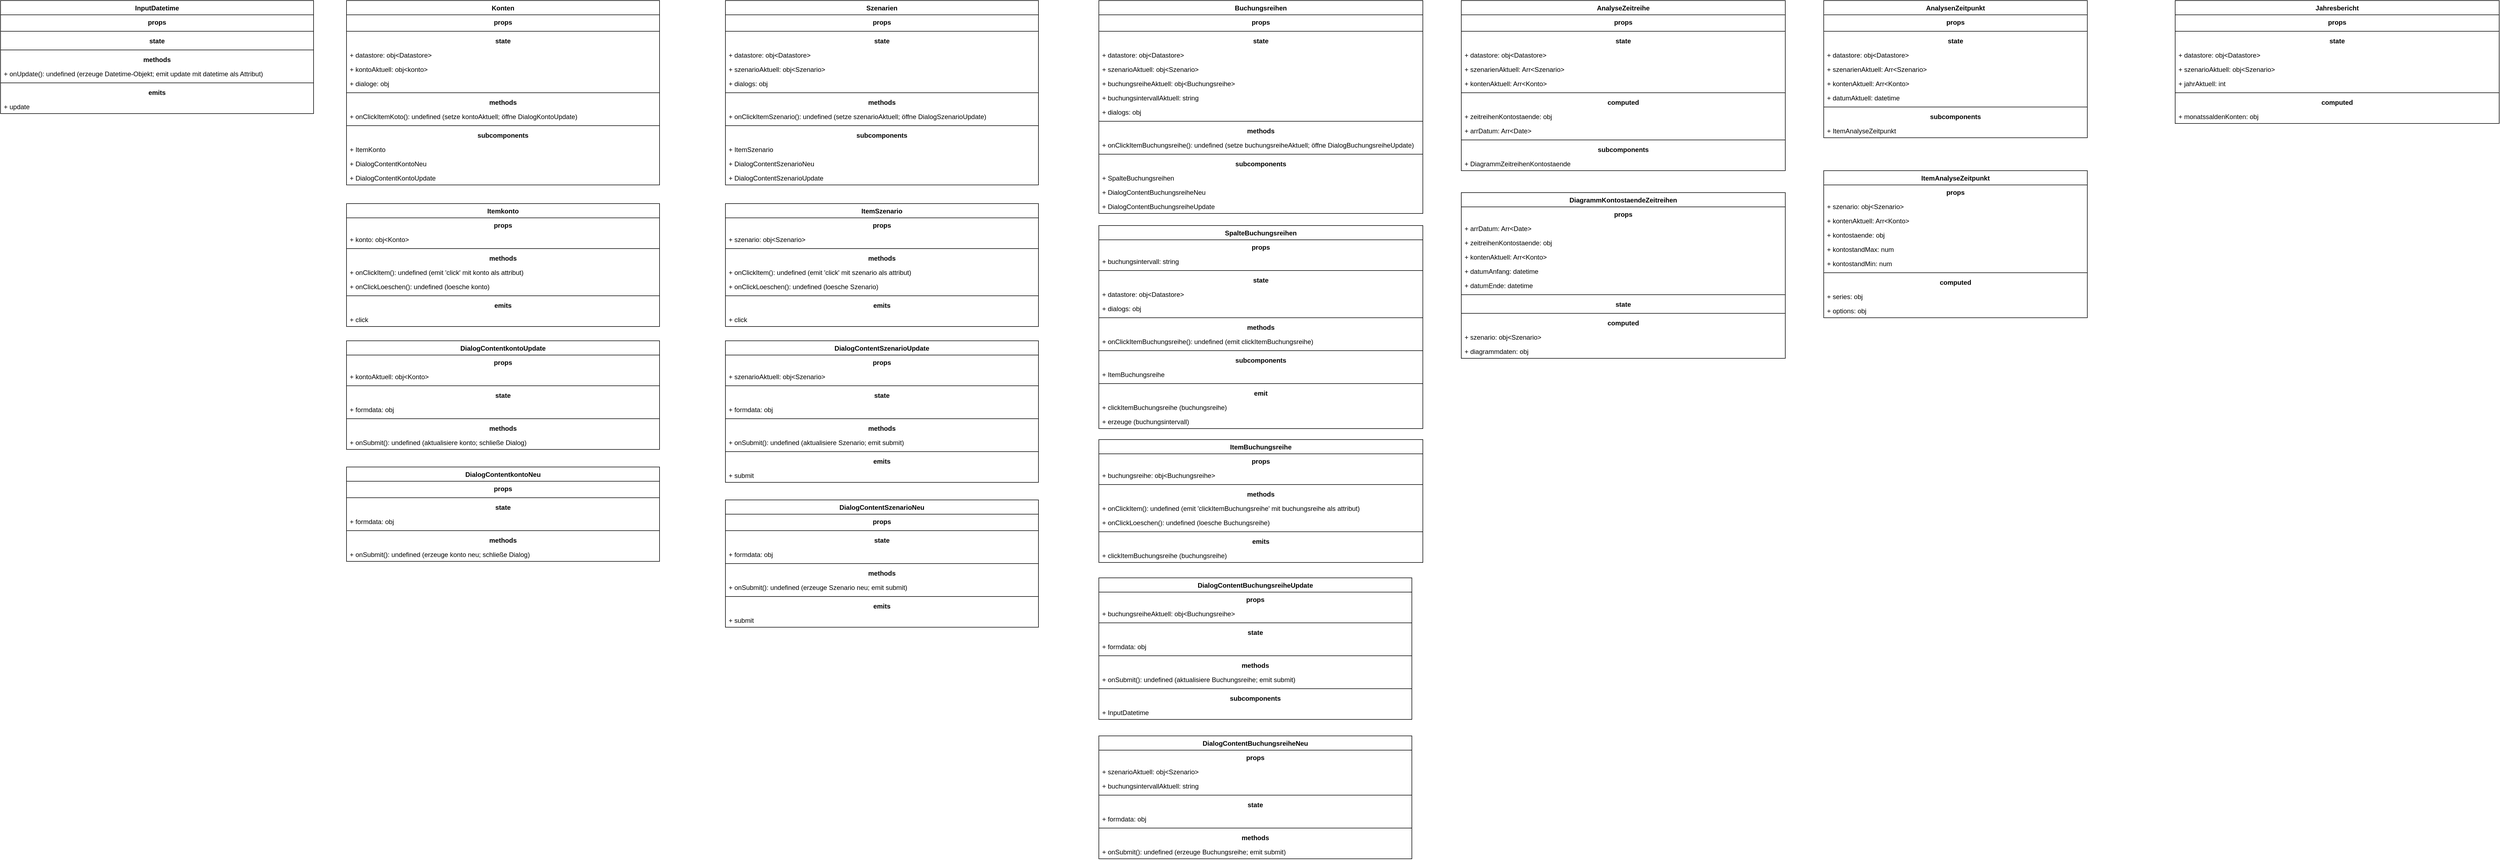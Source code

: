 <mxfile version="20.3.0" type="device"><diagram id="DDBgka34Yzg2kCGNt0QO" name="Seite-1"><mxGraphModel dx="1649" dy="1705" grid="1" gridSize="10" guides="1" tooltips="1" connect="1" arrows="1" fold="1" page="1" pageScale="1" pageWidth="827" pageHeight="1169" math="0" shadow="0"><root><mxCell id="0"/><mxCell id="1" parent="0"/><mxCell id="GUpz46coIPUkBzQmZtZL-10" value="Konten" style="swimlane;fontStyle=1;align=center;verticalAlign=top;childLayout=stackLayout;horizontal=1;startSize=26;horizontalStack=0;resizeParent=1;resizeParentMax=0;resizeLast=0;collapsible=1;marginBottom=0;" parent="1" vertex="1"><mxGeometry x="50" y="50" width="570" height="336" as="geometry"/></mxCell><mxCell id="GUpz46coIPUkBzQmZtZL-11" value="props" style="text;strokeColor=none;fillColor=none;align=center;verticalAlign=top;spacingLeft=4;spacingRight=4;overflow=hidden;rotatable=0;points=[[0,0.5],[1,0.5]];portConstraint=eastwest;fontStyle=1" parent="GUpz46coIPUkBzQmZtZL-10" vertex="1"><mxGeometry y="26" width="570" height="26" as="geometry"/></mxCell><mxCell id="GUpz46coIPUkBzQmZtZL-12" value="" style="line;strokeWidth=1;fillColor=none;align=left;verticalAlign=middle;spacingTop=-1;spacingLeft=3;spacingRight=3;rotatable=0;labelPosition=right;points=[];portConstraint=eastwest;strokeColor=inherit;" parent="GUpz46coIPUkBzQmZtZL-10" vertex="1"><mxGeometry y="52" width="570" height="8" as="geometry"/></mxCell><mxCell id="GUpz46coIPUkBzQmZtZL-16" value="state" style="text;strokeColor=none;fillColor=none;align=center;verticalAlign=top;spacingLeft=4;spacingRight=4;overflow=hidden;rotatable=0;points=[[0,0.5],[1,0.5]];portConstraint=eastwest;fontStyle=1" parent="GUpz46coIPUkBzQmZtZL-10" vertex="1"><mxGeometry y="60" width="570" height="26" as="geometry"/></mxCell><mxCell id="GUpz46coIPUkBzQmZtZL-13" value="+ datastore: obj&lt;Datastore&gt;" style="text;strokeColor=none;fillColor=none;align=left;verticalAlign=top;spacingLeft=4;spacingRight=4;overflow=hidden;rotatable=0;points=[[0,0.5],[1,0.5]];portConstraint=eastwest;" parent="GUpz46coIPUkBzQmZtZL-10" vertex="1"><mxGeometry y="86" width="570" height="26" as="geometry"/></mxCell><mxCell id="GUpz46coIPUkBzQmZtZL-17" value="+ kontoAktuell: obj&lt;konto&gt;" style="text;strokeColor=none;fillColor=none;align=left;verticalAlign=top;spacingLeft=4;spacingRight=4;overflow=hidden;rotatable=0;points=[[0,0.5],[1,0.5]];portConstraint=eastwest;" parent="GUpz46coIPUkBzQmZtZL-10" vertex="1"><mxGeometry y="112" width="570" height="26" as="geometry"/></mxCell><mxCell id="GUpz46coIPUkBzQmZtZL-22" value="+ dialoge: obj" style="text;strokeColor=none;fillColor=none;align=left;verticalAlign=top;spacingLeft=4;spacingRight=4;overflow=hidden;rotatable=0;points=[[0,0.5],[1,0.5]];portConstraint=eastwest;" parent="GUpz46coIPUkBzQmZtZL-10" vertex="1"><mxGeometry y="138" width="570" height="26" as="geometry"/></mxCell><mxCell id="GUpz46coIPUkBzQmZtZL-19" value="" style="line;strokeWidth=1;fillColor=none;align=left;verticalAlign=middle;spacingTop=-1;spacingLeft=3;spacingRight=3;rotatable=0;labelPosition=right;points=[];portConstraint=eastwest;strokeColor=inherit;" parent="GUpz46coIPUkBzQmZtZL-10" vertex="1"><mxGeometry y="164" width="570" height="8" as="geometry"/></mxCell><mxCell id="GUpz46coIPUkBzQmZtZL-18" value="methods" style="text;strokeColor=none;fillColor=none;align=center;verticalAlign=top;spacingLeft=4;spacingRight=4;overflow=hidden;rotatable=0;points=[[0,0.5],[1,0.5]];portConstraint=eastwest;fontStyle=1" parent="GUpz46coIPUkBzQmZtZL-10" vertex="1"><mxGeometry y="172" width="570" height="26" as="geometry"/></mxCell><mxCell id="GUpz46coIPUkBzQmZtZL-21" value="+ onClickItemKoto(): undefined (setze kontoAktuell; öffne DialogKontoUpdate)" style="text;strokeColor=none;fillColor=none;align=left;verticalAlign=top;spacingLeft=4;spacingRight=4;overflow=hidden;rotatable=0;points=[[0,0.5],[1,0.5]];portConstraint=eastwest;" parent="GUpz46coIPUkBzQmZtZL-10" vertex="1"><mxGeometry y="198" width="570" height="26" as="geometry"/></mxCell><mxCell id="GUpz46coIPUkBzQmZtZL-24" value="" style="line;strokeWidth=1;fillColor=none;align=left;verticalAlign=middle;spacingTop=-1;spacingLeft=3;spacingRight=3;rotatable=0;labelPosition=right;points=[];portConstraint=eastwest;strokeColor=inherit;" parent="GUpz46coIPUkBzQmZtZL-10" vertex="1"><mxGeometry y="224" width="570" height="8" as="geometry"/></mxCell><mxCell id="GUpz46coIPUkBzQmZtZL-23" value="subcomponents" style="text;strokeColor=none;fillColor=none;align=center;verticalAlign=top;spacingLeft=4;spacingRight=4;overflow=hidden;rotatable=0;points=[[0,0.5],[1,0.5]];portConstraint=eastwest;fontStyle=1" parent="GUpz46coIPUkBzQmZtZL-10" vertex="1"><mxGeometry y="232" width="570" height="26" as="geometry"/></mxCell><mxCell id="GUpz46coIPUkBzQmZtZL-25" value="+ ItemKonto" style="text;strokeColor=none;fillColor=none;align=left;verticalAlign=top;spacingLeft=4;spacingRight=4;overflow=hidden;rotatable=0;points=[[0,0.5],[1,0.5]];portConstraint=eastwest;" parent="GUpz46coIPUkBzQmZtZL-10" vertex="1"><mxGeometry y="258" width="570" height="26" as="geometry"/></mxCell><mxCell id="GUpz46coIPUkBzQmZtZL-26" value="+ DialogContentKontoNeu" style="text;strokeColor=none;fillColor=none;align=left;verticalAlign=top;spacingLeft=4;spacingRight=4;overflow=hidden;rotatable=0;points=[[0,0.5],[1,0.5]];portConstraint=eastwest;" parent="GUpz46coIPUkBzQmZtZL-10" vertex="1"><mxGeometry y="284" width="570" height="26" as="geometry"/></mxCell><mxCell id="GUpz46coIPUkBzQmZtZL-27" value="+ DialogContentKontoUpdate" style="text;strokeColor=none;fillColor=none;align=left;verticalAlign=top;spacingLeft=4;spacingRight=4;overflow=hidden;rotatable=0;points=[[0,0.5],[1,0.5]];portConstraint=eastwest;" parent="GUpz46coIPUkBzQmZtZL-10" vertex="1"><mxGeometry y="310" width="570" height="26" as="geometry"/></mxCell><mxCell id="GUpz46coIPUkBzQmZtZL-43" value="Itemkonto" style="swimlane;fontStyle=1;align=center;verticalAlign=top;childLayout=stackLayout;horizontal=1;startSize=26;horizontalStack=0;resizeParent=1;resizeParentMax=0;resizeLast=0;collapsible=1;marginBottom=0;" parent="1" vertex="1"><mxGeometry x="50" y="420" width="570" height="224" as="geometry"/></mxCell><mxCell id="GUpz46coIPUkBzQmZtZL-44" value="props" style="text;strokeColor=none;fillColor=none;align=center;verticalAlign=top;spacingLeft=4;spacingRight=4;overflow=hidden;rotatable=0;points=[[0,0.5],[1,0.5]];portConstraint=eastwest;fontStyle=1" parent="GUpz46coIPUkBzQmZtZL-43" vertex="1"><mxGeometry y="26" width="570" height="26" as="geometry"/></mxCell><mxCell id="GUpz46coIPUkBzQmZtZL-58" value="+ konto: obj&lt;Konto&gt;" style="text;strokeColor=none;fillColor=none;align=left;verticalAlign=top;spacingLeft=4;spacingRight=4;overflow=hidden;rotatable=0;points=[[0,0.5],[1,0.5]];portConstraint=eastwest;" parent="GUpz46coIPUkBzQmZtZL-43" vertex="1"><mxGeometry y="52" width="570" height="26" as="geometry"/></mxCell><mxCell id="GUpz46coIPUkBzQmZtZL-50" value="" style="line;strokeWidth=1;fillColor=none;align=left;verticalAlign=middle;spacingTop=-1;spacingLeft=3;spacingRight=3;rotatable=0;labelPosition=right;points=[];portConstraint=eastwest;strokeColor=inherit;" parent="GUpz46coIPUkBzQmZtZL-43" vertex="1"><mxGeometry y="78" width="570" height="8" as="geometry"/></mxCell><mxCell id="GUpz46coIPUkBzQmZtZL-51" value="methods" style="text;strokeColor=none;fillColor=none;align=center;verticalAlign=top;spacingLeft=4;spacingRight=4;overflow=hidden;rotatable=0;points=[[0,0.5],[1,0.5]];portConstraint=eastwest;fontStyle=1" parent="GUpz46coIPUkBzQmZtZL-43" vertex="1"><mxGeometry y="86" width="570" height="26" as="geometry"/></mxCell><mxCell id="GUpz46coIPUkBzQmZtZL-52" value="+ onClickItem(): undefined (emit 'click' mit konto als attribut)" style="text;strokeColor=none;fillColor=none;align=left;verticalAlign=top;spacingLeft=4;spacingRight=4;overflow=hidden;rotatable=0;points=[[0,0.5],[1,0.5]];portConstraint=eastwest;" parent="GUpz46coIPUkBzQmZtZL-43" vertex="1"><mxGeometry y="112" width="570" height="26" as="geometry"/></mxCell><mxCell id="GUpz46coIPUkBzQmZtZL-68" value="+ onClickLoeschen(): undefined (loesche konto)" style="text;strokeColor=none;fillColor=none;align=left;verticalAlign=top;spacingLeft=4;spacingRight=4;overflow=hidden;rotatable=0;points=[[0,0.5],[1,0.5]];portConstraint=eastwest;" parent="GUpz46coIPUkBzQmZtZL-43" vertex="1"><mxGeometry y="138" width="570" height="26" as="geometry"/></mxCell><mxCell id="GUpz46coIPUkBzQmZtZL-53" value="" style="line;strokeWidth=1;fillColor=none;align=left;verticalAlign=middle;spacingTop=-1;spacingLeft=3;spacingRight=3;rotatable=0;labelPosition=right;points=[];portConstraint=eastwest;strokeColor=inherit;" parent="GUpz46coIPUkBzQmZtZL-43" vertex="1"><mxGeometry y="164" width="570" height="8" as="geometry"/></mxCell><mxCell id="GUpz46coIPUkBzQmZtZL-54" value="emits" style="text;strokeColor=none;fillColor=none;align=center;verticalAlign=top;spacingLeft=4;spacingRight=4;overflow=hidden;rotatable=0;points=[[0,0.5],[1,0.5]];portConstraint=eastwest;fontStyle=1" parent="GUpz46coIPUkBzQmZtZL-43" vertex="1"><mxGeometry y="172" width="570" height="26" as="geometry"/></mxCell><mxCell id="GUpz46coIPUkBzQmZtZL-55" value="+ click" style="text;strokeColor=none;fillColor=none;align=left;verticalAlign=top;spacingLeft=4;spacingRight=4;overflow=hidden;rotatable=0;points=[[0,0.5],[1,0.5]];portConstraint=eastwest;" parent="GUpz46coIPUkBzQmZtZL-43" vertex="1"><mxGeometry y="198" width="570" height="26" as="geometry"/></mxCell><mxCell id="GUpz46coIPUkBzQmZtZL-59" value="DialogContentkontoUpdate" style="swimlane;fontStyle=1;align=center;verticalAlign=top;childLayout=stackLayout;horizontal=1;startSize=26;horizontalStack=0;resizeParent=1;resizeParentMax=0;resizeLast=0;collapsible=1;marginBottom=0;" parent="1" vertex="1"><mxGeometry x="50" y="670" width="570" height="198" as="geometry"/></mxCell><mxCell id="GUpz46coIPUkBzQmZtZL-60" value="props" style="text;strokeColor=none;fillColor=none;align=center;verticalAlign=top;spacingLeft=4;spacingRight=4;overflow=hidden;rotatable=0;points=[[0,0.5],[1,0.5]];portConstraint=eastwest;fontStyle=1" parent="GUpz46coIPUkBzQmZtZL-59" vertex="1"><mxGeometry y="26" width="570" height="26" as="geometry"/></mxCell><mxCell id="GUpz46coIPUkBzQmZtZL-61" value="+ kontoAktuell: obj&lt;Konto&gt;" style="text;strokeColor=none;fillColor=none;align=left;verticalAlign=top;spacingLeft=4;spacingRight=4;overflow=hidden;rotatable=0;points=[[0,0.5],[1,0.5]];portConstraint=eastwest;" parent="GUpz46coIPUkBzQmZtZL-59" vertex="1"><mxGeometry y="52" width="570" height="26" as="geometry"/></mxCell><mxCell id="GUpz46coIPUkBzQmZtZL-62" value="" style="line;strokeWidth=1;fillColor=none;align=left;verticalAlign=middle;spacingTop=-1;spacingLeft=3;spacingRight=3;rotatable=0;labelPosition=right;points=[];portConstraint=eastwest;strokeColor=inherit;" parent="GUpz46coIPUkBzQmZtZL-59" vertex="1"><mxGeometry y="78" width="570" height="8" as="geometry"/></mxCell><mxCell id="GUpz46coIPUkBzQmZtZL-81" value="state" style="text;strokeColor=none;fillColor=none;align=center;verticalAlign=top;spacingLeft=4;spacingRight=4;overflow=hidden;rotatable=0;points=[[0,0.5],[1,0.5]];portConstraint=eastwest;fontStyle=1" parent="GUpz46coIPUkBzQmZtZL-59" vertex="1"><mxGeometry y="86" width="570" height="26" as="geometry"/></mxCell><mxCell id="GUpz46coIPUkBzQmZtZL-82" value="+ formdata: obj" style="text;strokeColor=none;fillColor=none;align=left;verticalAlign=top;spacingLeft=4;spacingRight=4;overflow=hidden;rotatable=0;points=[[0,0.5],[1,0.5]];portConstraint=eastwest;" parent="GUpz46coIPUkBzQmZtZL-59" vertex="1"><mxGeometry y="112" width="570" height="26" as="geometry"/></mxCell><mxCell id="GUpz46coIPUkBzQmZtZL-83" value="" style="line;strokeWidth=1;fillColor=none;align=left;verticalAlign=middle;spacingTop=-1;spacingLeft=3;spacingRight=3;rotatable=0;labelPosition=right;points=[];portConstraint=eastwest;strokeColor=inherit;" parent="GUpz46coIPUkBzQmZtZL-59" vertex="1"><mxGeometry y="138" width="570" height="8" as="geometry"/></mxCell><mxCell id="GUpz46coIPUkBzQmZtZL-63" value="methods" style="text;strokeColor=none;fillColor=none;align=center;verticalAlign=top;spacingLeft=4;spacingRight=4;overflow=hidden;rotatable=0;points=[[0,0.5],[1,0.5]];portConstraint=eastwest;fontStyle=1" parent="GUpz46coIPUkBzQmZtZL-59" vertex="1"><mxGeometry y="146" width="570" height="26" as="geometry"/></mxCell><mxCell id="GUpz46coIPUkBzQmZtZL-64" value="+ onSubmit(): undefined (aktualisiere konto; schließe Dialog)" style="text;strokeColor=none;fillColor=none;align=left;verticalAlign=top;spacingLeft=4;spacingRight=4;overflow=hidden;rotatable=0;points=[[0,0.5],[1,0.5]];portConstraint=eastwest;" parent="GUpz46coIPUkBzQmZtZL-59" vertex="1"><mxGeometry y="172" width="570" height="26" as="geometry"/></mxCell><mxCell id="GUpz46coIPUkBzQmZtZL-69" value="DialogContentkontoNeu" style="swimlane;fontStyle=1;align=center;verticalAlign=top;childLayout=stackLayout;horizontal=1;startSize=26;horizontalStack=0;resizeParent=1;resizeParentMax=0;resizeLast=0;collapsible=1;marginBottom=0;" parent="1" vertex="1"><mxGeometry x="50" y="900" width="570" height="172" as="geometry"/></mxCell><mxCell id="GUpz46coIPUkBzQmZtZL-70" value="props" style="text;strokeColor=none;fillColor=none;align=center;verticalAlign=top;spacingLeft=4;spacingRight=4;overflow=hidden;rotatable=0;points=[[0,0.5],[1,0.5]];portConstraint=eastwest;fontStyle=1" parent="GUpz46coIPUkBzQmZtZL-69" vertex="1"><mxGeometry y="26" width="570" height="26" as="geometry"/></mxCell><mxCell id="GUpz46coIPUkBzQmZtZL-72" value="" style="line;strokeWidth=1;fillColor=none;align=left;verticalAlign=middle;spacingTop=-1;spacingLeft=3;spacingRight=3;rotatable=0;labelPosition=right;points=[];portConstraint=eastwest;strokeColor=inherit;" parent="GUpz46coIPUkBzQmZtZL-69" vertex="1"><mxGeometry y="52" width="570" height="8" as="geometry"/></mxCell><mxCell id="GUpz46coIPUkBzQmZtZL-84" value="state" style="text;strokeColor=none;fillColor=none;align=center;verticalAlign=top;spacingLeft=4;spacingRight=4;overflow=hidden;rotatable=0;points=[[0,0.5],[1,0.5]];portConstraint=eastwest;fontStyle=1" parent="GUpz46coIPUkBzQmZtZL-69" vertex="1"><mxGeometry y="60" width="570" height="26" as="geometry"/></mxCell><mxCell id="GUpz46coIPUkBzQmZtZL-85" value="+ formdata: obj" style="text;strokeColor=none;fillColor=none;align=left;verticalAlign=top;spacingLeft=4;spacingRight=4;overflow=hidden;rotatable=0;points=[[0,0.5],[1,0.5]];portConstraint=eastwest;" parent="GUpz46coIPUkBzQmZtZL-69" vertex="1"><mxGeometry y="86" width="570" height="26" as="geometry"/></mxCell><mxCell id="GUpz46coIPUkBzQmZtZL-86" value="" style="line;strokeWidth=1;fillColor=none;align=left;verticalAlign=middle;spacingTop=-1;spacingLeft=3;spacingRight=3;rotatable=0;labelPosition=right;points=[];portConstraint=eastwest;strokeColor=inherit;" parent="GUpz46coIPUkBzQmZtZL-69" vertex="1"><mxGeometry y="112" width="570" height="8" as="geometry"/></mxCell><mxCell id="GUpz46coIPUkBzQmZtZL-73" value="methods" style="text;strokeColor=none;fillColor=none;align=center;verticalAlign=top;spacingLeft=4;spacingRight=4;overflow=hidden;rotatable=0;points=[[0,0.5],[1,0.5]];portConstraint=eastwest;fontStyle=1" parent="GUpz46coIPUkBzQmZtZL-69" vertex="1"><mxGeometry y="120" width="570" height="26" as="geometry"/></mxCell><mxCell id="GUpz46coIPUkBzQmZtZL-74" value="+ onSubmit(): undefined (erzeuge konto neu; schließe Dialog)" style="text;strokeColor=none;fillColor=none;align=left;verticalAlign=top;spacingLeft=4;spacingRight=4;overflow=hidden;rotatable=0;points=[[0,0.5],[1,0.5]];portConstraint=eastwest;" parent="GUpz46coIPUkBzQmZtZL-69" vertex="1"><mxGeometry y="146" width="570" height="26" as="geometry"/></mxCell><mxCell id="GUpz46coIPUkBzQmZtZL-87" value="Szenarien" style="swimlane;fontStyle=1;align=center;verticalAlign=top;childLayout=stackLayout;horizontal=1;startSize=26;horizontalStack=0;resizeParent=1;resizeParentMax=0;resizeLast=0;collapsible=1;marginBottom=0;" parent="1" vertex="1"><mxGeometry x="740" y="50" width="570" height="336" as="geometry"/></mxCell><mxCell id="GUpz46coIPUkBzQmZtZL-88" value="props" style="text;strokeColor=none;fillColor=none;align=center;verticalAlign=top;spacingLeft=4;spacingRight=4;overflow=hidden;rotatable=0;points=[[0,0.5],[1,0.5]];portConstraint=eastwest;fontStyle=1" parent="GUpz46coIPUkBzQmZtZL-87" vertex="1"><mxGeometry y="26" width="570" height="26" as="geometry"/></mxCell><mxCell id="GUpz46coIPUkBzQmZtZL-89" value="" style="line;strokeWidth=1;fillColor=none;align=left;verticalAlign=middle;spacingTop=-1;spacingLeft=3;spacingRight=3;rotatable=0;labelPosition=right;points=[];portConstraint=eastwest;strokeColor=inherit;" parent="GUpz46coIPUkBzQmZtZL-87" vertex="1"><mxGeometry y="52" width="570" height="8" as="geometry"/></mxCell><mxCell id="GUpz46coIPUkBzQmZtZL-90" value="state" style="text;strokeColor=none;fillColor=none;align=center;verticalAlign=top;spacingLeft=4;spacingRight=4;overflow=hidden;rotatable=0;points=[[0,0.5],[1,0.5]];portConstraint=eastwest;fontStyle=1" parent="GUpz46coIPUkBzQmZtZL-87" vertex="1"><mxGeometry y="60" width="570" height="26" as="geometry"/></mxCell><mxCell id="GUpz46coIPUkBzQmZtZL-91" value="+ datastore: obj&lt;Datastore&gt;" style="text;strokeColor=none;fillColor=none;align=left;verticalAlign=top;spacingLeft=4;spacingRight=4;overflow=hidden;rotatable=0;points=[[0,0.5],[1,0.5]];portConstraint=eastwest;" parent="GUpz46coIPUkBzQmZtZL-87" vertex="1"><mxGeometry y="86" width="570" height="26" as="geometry"/></mxCell><mxCell id="GUpz46coIPUkBzQmZtZL-92" value="+ szenarioAktuell: obj&lt;Szenario&gt;" style="text;strokeColor=none;fillColor=none;align=left;verticalAlign=top;spacingLeft=4;spacingRight=4;overflow=hidden;rotatable=0;points=[[0,0.5],[1,0.5]];portConstraint=eastwest;" parent="GUpz46coIPUkBzQmZtZL-87" vertex="1"><mxGeometry y="112" width="570" height="26" as="geometry"/></mxCell><mxCell id="GUpz46coIPUkBzQmZtZL-93" value="+ dialogs: obj" style="text;strokeColor=none;fillColor=none;align=left;verticalAlign=top;spacingLeft=4;spacingRight=4;overflow=hidden;rotatable=0;points=[[0,0.5],[1,0.5]];portConstraint=eastwest;" parent="GUpz46coIPUkBzQmZtZL-87" vertex="1"><mxGeometry y="138" width="570" height="26" as="geometry"/></mxCell><mxCell id="GUpz46coIPUkBzQmZtZL-94" value="" style="line;strokeWidth=1;fillColor=none;align=left;verticalAlign=middle;spacingTop=-1;spacingLeft=3;spacingRight=3;rotatable=0;labelPosition=right;points=[];portConstraint=eastwest;strokeColor=inherit;" parent="GUpz46coIPUkBzQmZtZL-87" vertex="1"><mxGeometry y="164" width="570" height="8" as="geometry"/></mxCell><mxCell id="GUpz46coIPUkBzQmZtZL-95" value="methods" style="text;strokeColor=none;fillColor=none;align=center;verticalAlign=top;spacingLeft=4;spacingRight=4;overflow=hidden;rotatable=0;points=[[0,0.5],[1,0.5]];portConstraint=eastwest;fontStyle=1" parent="GUpz46coIPUkBzQmZtZL-87" vertex="1"><mxGeometry y="172" width="570" height="26" as="geometry"/></mxCell><mxCell id="GUpz46coIPUkBzQmZtZL-96" value="+ onClickItemSzenario(): undefined (setze szenarioAktuell; öffne DialogSzenarioUpdate)" style="text;strokeColor=none;fillColor=none;align=left;verticalAlign=top;spacingLeft=4;spacingRight=4;overflow=hidden;rotatable=0;points=[[0,0.5],[1,0.5]];portConstraint=eastwest;" parent="GUpz46coIPUkBzQmZtZL-87" vertex="1"><mxGeometry y="198" width="570" height="26" as="geometry"/></mxCell><mxCell id="GUpz46coIPUkBzQmZtZL-97" value="" style="line;strokeWidth=1;fillColor=none;align=left;verticalAlign=middle;spacingTop=-1;spacingLeft=3;spacingRight=3;rotatable=0;labelPosition=right;points=[];portConstraint=eastwest;strokeColor=inherit;" parent="GUpz46coIPUkBzQmZtZL-87" vertex="1"><mxGeometry y="224" width="570" height="8" as="geometry"/></mxCell><mxCell id="GUpz46coIPUkBzQmZtZL-98" value="subcomponents" style="text;strokeColor=none;fillColor=none;align=center;verticalAlign=top;spacingLeft=4;spacingRight=4;overflow=hidden;rotatable=0;points=[[0,0.5],[1,0.5]];portConstraint=eastwest;fontStyle=1" parent="GUpz46coIPUkBzQmZtZL-87" vertex="1"><mxGeometry y="232" width="570" height="26" as="geometry"/></mxCell><mxCell id="GUpz46coIPUkBzQmZtZL-99" value="+ ItemSzenario" style="text;strokeColor=none;fillColor=none;align=left;verticalAlign=top;spacingLeft=4;spacingRight=4;overflow=hidden;rotatable=0;points=[[0,0.5],[1,0.5]];portConstraint=eastwest;" parent="GUpz46coIPUkBzQmZtZL-87" vertex="1"><mxGeometry y="258" width="570" height="26" as="geometry"/></mxCell><mxCell id="GUpz46coIPUkBzQmZtZL-100" value="+ DialogContentSzenarioNeu" style="text;strokeColor=none;fillColor=none;align=left;verticalAlign=top;spacingLeft=4;spacingRight=4;overflow=hidden;rotatable=0;points=[[0,0.5],[1,0.5]];portConstraint=eastwest;" parent="GUpz46coIPUkBzQmZtZL-87" vertex="1"><mxGeometry y="284" width="570" height="26" as="geometry"/></mxCell><mxCell id="GUpz46coIPUkBzQmZtZL-101" value="+ DialogContentSzenarioUpdate" style="text;strokeColor=none;fillColor=none;align=left;verticalAlign=top;spacingLeft=4;spacingRight=4;overflow=hidden;rotatable=0;points=[[0,0.5],[1,0.5]];portConstraint=eastwest;" parent="GUpz46coIPUkBzQmZtZL-87" vertex="1"><mxGeometry y="310" width="570" height="26" as="geometry"/></mxCell><mxCell id="GUpz46coIPUkBzQmZtZL-102" value="ItemSzenario" style="swimlane;fontStyle=1;align=center;verticalAlign=top;childLayout=stackLayout;horizontal=1;startSize=26;horizontalStack=0;resizeParent=1;resizeParentMax=0;resizeLast=0;collapsible=1;marginBottom=0;" parent="1" vertex="1"><mxGeometry x="740" y="420" width="570" height="224" as="geometry"/></mxCell><mxCell id="GUpz46coIPUkBzQmZtZL-103" value="props" style="text;strokeColor=none;fillColor=none;align=center;verticalAlign=top;spacingLeft=4;spacingRight=4;overflow=hidden;rotatable=0;points=[[0,0.5],[1,0.5]];portConstraint=eastwest;fontStyle=1" parent="GUpz46coIPUkBzQmZtZL-102" vertex="1"><mxGeometry y="26" width="570" height="26" as="geometry"/></mxCell><mxCell id="GUpz46coIPUkBzQmZtZL-104" value="+ szenario: obj&lt;Szenario&gt;" style="text;strokeColor=none;fillColor=none;align=left;verticalAlign=top;spacingLeft=4;spacingRight=4;overflow=hidden;rotatable=0;points=[[0,0.5],[1,0.5]];portConstraint=eastwest;" parent="GUpz46coIPUkBzQmZtZL-102" vertex="1"><mxGeometry y="52" width="570" height="26" as="geometry"/></mxCell><mxCell id="GUpz46coIPUkBzQmZtZL-105" value="" style="line;strokeWidth=1;fillColor=none;align=left;verticalAlign=middle;spacingTop=-1;spacingLeft=3;spacingRight=3;rotatable=0;labelPosition=right;points=[];portConstraint=eastwest;strokeColor=inherit;" parent="GUpz46coIPUkBzQmZtZL-102" vertex="1"><mxGeometry y="78" width="570" height="8" as="geometry"/></mxCell><mxCell id="GUpz46coIPUkBzQmZtZL-106" value="methods" style="text;strokeColor=none;fillColor=none;align=center;verticalAlign=top;spacingLeft=4;spacingRight=4;overflow=hidden;rotatable=0;points=[[0,0.5],[1,0.5]];portConstraint=eastwest;fontStyle=1" parent="GUpz46coIPUkBzQmZtZL-102" vertex="1"><mxGeometry y="86" width="570" height="26" as="geometry"/></mxCell><mxCell id="GUpz46coIPUkBzQmZtZL-107" value="+ onClickItem(): undefined (emit 'click' mit szenario als attribut)" style="text;strokeColor=none;fillColor=none;align=left;verticalAlign=top;spacingLeft=4;spacingRight=4;overflow=hidden;rotatable=0;points=[[0,0.5],[1,0.5]];portConstraint=eastwest;" parent="GUpz46coIPUkBzQmZtZL-102" vertex="1"><mxGeometry y="112" width="570" height="26" as="geometry"/></mxCell><mxCell id="GUpz46coIPUkBzQmZtZL-108" value="+ onClickLoeschen(): undefined (loesche Szenario)" style="text;strokeColor=none;fillColor=none;align=left;verticalAlign=top;spacingLeft=4;spacingRight=4;overflow=hidden;rotatable=0;points=[[0,0.5],[1,0.5]];portConstraint=eastwest;" parent="GUpz46coIPUkBzQmZtZL-102" vertex="1"><mxGeometry y="138" width="570" height="26" as="geometry"/></mxCell><mxCell id="GUpz46coIPUkBzQmZtZL-109" value="" style="line;strokeWidth=1;fillColor=none;align=left;verticalAlign=middle;spacingTop=-1;spacingLeft=3;spacingRight=3;rotatable=0;labelPosition=right;points=[];portConstraint=eastwest;strokeColor=inherit;" parent="GUpz46coIPUkBzQmZtZL-102" vertex="1"><mxGeometry y="164" width="570" height="8" as="geometry"/></mxCell><mxCell id="GUpz46coIPUkBzQmZtZL-110" value="emits" style="text;strokeColor=none;fillColor=none;align=center;verticalAlign=top;spacingLeft=4;spacingRight=4;overflow=hidden;rotatable=0;points=[[0,0.5],[1,0.5]];portConstraint=eastwest;fontStyle=1" parent="GUpz46coIPUkBzQmZtZL-102" vertex="1"><mxGeometry y="172" width="570" height="26" as="geometry"/></mxCell><mxCell id="GUpz46coIPUkBzQmZtZL-111" value="+ click" style="text;strokeColor=none;fillColor=none;align=left;verticalAlign=top;spacingLeft=4;spacingRight=4;overflow=hidden;rotatable=0;points=[[0,0.5],[1,0.5]];portConstraint=eastwest;" parent="GUpz46coIPUkBzQmZtZL-102" vertex="1"><mxGeometry y="198" width="570" height="26" as="geometry"/></mxCell><mxCell id="GUpz46coIPUkBzQmZtZL-112" value="DialogContentSzenarioUpdate" style="swimlane;fontStyle=1;align=center;verticalAlign=top;childLayout=stackLayout;horizontal=1;startSize=26;horizontalStack=0;resizeParent=1;resizeParentMax=0;resizeLast=0;collapsible=1;marginBottom=0;" parent="1" vertex="1"><mxGeometry x="740" y="670" width="570" height="258" as="geometry"/></mxCell><mxCell id="GUpz46coIPUkBzQmZtZL-113" value="props" style="text;strokeColor=none;fillColor=none;align=center;verticalAlign=top;spacingLeft=4;spacingRight=4;overflow=hidden;rotatable=0;points=[[0,0.5],[1,0.5]];portConstraint=eastwest;fontStyle=1" parent="GUpz46coIPUkBzQmZtZL-112" vertex="1"><mxGeometry y="26" width="570" height="26" as="geometry"/></mxCell><mxCell id="GUpz46coIPUkBzQmZtZL-114" value="+ szenarioAktuell: obj&lt;Szenario&gt;" style="text;strokeColor=none;fillColor=none;align=left;verticalAlign=top;spacingLeft=4;spacingRight=4;overflow=hidden;rotatable=0;points=[[0,0.5],[1,0.5]];portConstraint=eastwest;" parent="GUpz46coIPUkBzQmZtZL-112" vertex="1"><mxGeometry y="52" width="570" height="26" as="geometry"/></mxCell><mxCell id="GUpz46coIPUkBzQmZtZL-115" value="" style="line;strokeWidth=1;fillColor=none;align=left;verticalAlign=middle;spacingTop=-1;spacingLeft=3;spacingRight=3;rotatable=0;labelPosition=right;points=[];portConstraint=eastwest;strokeColor=inherit;" parent="GUpz46coIPUkBzQmZtZL-112" vertex="1"><mxGeometry y="78" width="570" height="8" as="geometry"/></mxCell><mxCell id="GUpz46coIPUkBzQmZtZL-116" value="state" style="text;strokeColor=none;fillColor=none;align=center;verticalAlign=top;spacingLeft=4;spacingRight=4;overflow=hidden;rotatable=0;points=[[0,0.5],[1,0.5]];portConstraint=eastwest;fontStyle=1" parent="GUpz46coIPUkBzQmZtZL-112" vertex="1"><mxGeometry y="86" width="570" height="26" as="geometry"/></mxCell><mxCell id="GUpz46coIPUkBzQmZtZL-117" value="+ formdata: obj" style="text;strokeColor=none;fillColor=none;align=left;verticalAlign=top;spacingLeft=4;spacingRight=4;overflow=hidden;rotatable=0;points=[[0,0.5],[1,0.5]];portConstraint=eastwest;" parent="GUpz46coIPUkBzQmZtZL-112" vertex="1"><mxGeometry y="112" width="570" height="26" as="geometry"/></mxCell><mxCell id="GUpz46coIPUkBzQmZtZL-118" value="" style="line;strokeWidth=1;fillColor=none;align=left;verticalAlign=middle;spacingTop=-1;spacingLeft=3;spacingRight=3;rotatable=0;labelPosition=right;points=[];portConstraint=eastwest;strokeColor=inherit;" parent="GUpz46coIPUkBzQmZtZL-112" vertex="1"><mxGeometry y="138" width="570" height="8" as="geometry"/></mxCell><mxCell id="GUpz46coIPUkBzQmZtZL-119" value="methods" style="text;strokeColor=none;fillColor=none;align=center;verticalAlign=top;spacingLeft=4;spacingRight=4;overflow=hidden;rotatable=0;points=[[0,0.5],[1,0.5]];portConstraint=eastwest;fontStyle=1" parent="GUpz46coIPUkBzQmZtZL-112" vertex="1"><mxGeometry y="146" width="570" height="26" as="geometry"/></mxCell><mxCell id="GUpz46coIPUkBzQmZtZL-120" value="+ onSubmit(): undefined (aktualisiere Szenario; emit submit)" style="text;strokeColor=none;fillColor=none;align=left;verticalAlign=top;spacingLeft=4;spacingRight=4;overflow=hidden;rotatable=0;points=[[0,0.5],[1,0.5]];portConstraint=eastwest;" parent="GUpz46coIPUkBzQmZtZL-112" vertex="1"><mxGeometry y="172" width="570" height="26" as="geometry"/></mxCell><mxCell id="i2IhvLm32Hn-QlLcQUyA-4" value="" style="line;strokeWidth=1;fillColor=none;align=left;verticalAlign=middle;spacingTop=-1;spacingLeft=3;spacingRight=3;rotatable=0;labelPosition=right;points=[];portConstraint=eastwest;strokeColor=inherit;" parent="GUpz46coIPUkBzQmZtZL-112" vertex="1"><mxGeometry y="198" width="570" height="8" as="geometry"/></mxCell><mxCell id="i2IhvLm32Hn-QlLcQUyA-5" value="emits" style="text;strokeColor=none;fillColor=none;align=center;verticalAlign=top;spacingLeft=4;spacingRight=4;overflow=hidden;rotatable=0;points=[[0,0.5],[1,0.5]];portConstraint=eastwest;fontStyle=1" parent="GUpz46coIPUkBzQmZtZL-112" vertex="1"><mxGeometry y="206" width="570" height="26" as="geometry"/></mxCell><mxCell id="i2IhvLm32Hn-QlLcQUyA-6" value="+ submit" style="text;strokeColor=none;fillColor=none;align=left;verticalAlign=top;spacingLeft=4;spacingRight=4;overflow=hidden;rotatable=0;points=[[0,0.5],[1,0.5]];portConstraint=eastwest;" parent="GUpz46coIPUkBzQmZtZL-112" vertex="1"><mxGeometry y="232" width="570" height="26" as="geometry"/></mxCell><mxCell id="GUpz46coIPUkBzQmZtZL-121" value="DialogContentSzenarioNeu" style="swimlane;fontStyle=1;align=center;verticalAlign=top;childLayout=stackLayout;horizontal=1;startSize=26;horizontalStack=0;resizeParent=1;resizeParentMax=0;resizeLast=0;collapsible=1;marginBottom=0;" parent="1" vertex="1"><mxGeometry x="740" y="960" width="570" height="232" as="geometry"/></mxCell><mxCell id="GUpz46coIPUkBzQmZtZL-122" value="props" style="text;strokeColor=none;fillColor=none;align=center;verticalAlign=top;spacingLeft=4;spacingRight=4;overflow=hidden;rotatable=0;points=[[0,0.5],[1,0.5]];portConstraint=eastwest;fontStyle=1" parent="GUpz46coIPUkBzQmZtZL-121" vertex="1"><mxGeometry y="26" width="570" height="26" as="geometry"/></mxCell><mxCell id="GUpz46coIPUkBzQmZtZL-123" value="" style="line;strokeWidth=1;fillColor=none;align=left;verticalAlign=middle;spacingTop=-1;spacingLeft=3;spacingRight=3;rotatable=0;labelPosition=right;points=[];portConstraint=eastwest;strokeColor=inherit;" parent="GUpz46coIPUkBzQmZtZL-121" vertex="1"><mxGeometry y="52" width="570" height="8" as="geometry"/></mxCell><mxCell id="GUpz46coIPUkBzQmZtZL-124" value="state" style="text;strokeColor=none;fillColor=none;align=center;verticalAlign=top;spacingLeft=4;spacingRight=4;overflow=hidden;rotatable=0;points=[[0,0.5],[1,0.5]];portConstraint=eastwest;fontStyle=1" parent="GUpz46coIPUkBzQmZtZL-121" vertex="1"><mxGeometry y="60" width="570" height="26" as="geometry"/></mxCell><mxCell id="GUpz46coIPUkBzQmZtZL-125" value="+ formdata: obj" style="text;strokeColor=none;fillColor=none;align=left;verticalAlign=top;spacingLeft=4;spacingRight=4;overflow=hidden;rotatable=0;points=[[0,0.5],[1,0.5]];portConstraint=eastwest;" parent="GUpz46coIPUkBzQmZtZL-121" vertex="1"><mxGeometry y="86" width="570" height="26" as="geometry"/></mxCell><mxCell id="GUpz46coIPUkBzQmZtZL-126" value="" style="line;strokeWidth=1;fillColor=none;align=left;verticalAlign=middle;spacingTop=-1;spacingLeft=3;spacingRight=3;rotatable=0;labelPosition=right;points=[];portConstraint=eastwest;strokeColor=inherit;" parent="GUpz46coIPUkBzQmZtZL-121" vertex="1"><mxGeometry y="112" width="570" height="8" as="geometry"/></mxCell><mxCell id="GUpz46coIPUkBzQmZtZL-127" value="methods" style="text;strokeColor=none;fillColor=none;align=center;verticalAlign=top;spacingLeft=4;spacingRight=4;overflow=hidden;rotatable=0;points=[[0,0.5],[1,0.5]];portConstraint=eastwest;fontStyle=1" parent="GUpz46coIPUkBzQmZtZL-121" vertex="1"><mxGeometry y="120" width="570" height="26" as="geometry"/></mxCell><mxCell id="GUpz46coIPUkBzQmZtZL-128" value="+ onSubmit(): undefined (erzeuge Szenario neu; emit submit)" style="text;strokeColor=none;fillColor=none;align=left;verticalAlign=top;spacingLeft=4;spacingRight=4;overflow=hidden;rotatable=0;points=[[0,0.5],[1,0.5]];portConstraint=eastwest;" parent="GUpz46coIPUkBzQmZtZL-121" vertex="1"><mxGeometry y="146" width="570" height="26" as="geometry"/></mxCell><mxCell id="i2IhvLm32Hn-QlLcQUyA-1" value="" style="line;strokeWidth=1;fillColor=none;align=left;verticalAlign=middle;spacingTop=-1;spacingLeft=3;spacingRight=3;rotatable=0;labelPosition=right;points=[];portConstraint=eastwest;strokeColor=inherit;" parent="GUpz46coIPUkBzQmZtZL-121" vertex="1"><mxGeometry y="172" width="570" height="8" as="geometry"/></mxCell><mxCell id="i2IhvLm32Hn-QlLcQUyA-2" value="emits" style="text;strokeColor=none;fillColor=none;align=center;verticalAlign=top;spacingLeft=4;spacingRight=4;overflow=hidden;rotatable=0;points=[[0,0.5],[1,0.5]];portConstraint=eastwest;fontStyle=1" parent="GUpz46coIPUkBzQmZtZL-121" vertex="1"><mxGeometry y="180" width="570" height="26" as="geometry"/></mxCell><mxCell id="i2IhvLm32Hn-QlLcQUyA-3" value="+ submit" style="text;strokeColor=none;fillColor=none;align=left;verticalAlign=top;spacingLeft=4;spacingRight=4;overflow=hidden;rotatable=0;points=[[0,0.5],[1,0.5]];portConstraint=eastwest;" parent="GUpz46coIPUkBzQmZtZL-121" vertex="1"><mxGeometry y="206" width="570" height="26" as="geometry"/></mxCell><mxCell id="GUpz46coIPUkBzQmZtZL-129" value="SpalteBuchungsreihen" style="swimlane;fontStyle=1;align=center;verticalAlign=top;childLayout=stackLayout;horizontal=1;startSize=26;horizontalStack=0;resizeParent=1;resizeParentMax=0;resizeLast=0;collapsible=1;marginBottom=0;" parent="1" vertex="1"><mxGeometry x="1420" y="460" width="590" height="370" as="geometry"/></mxCell><mxCell id="GUpz46coIPUkBzQmZtZL-130" value="props" style="text;strokeColor=none;fillColor=none;align=center;verticalAlign=top;spacingLeft=4;spacingRight=4;overflow=hidden;rotatable=0;points=[[0,0.5],[1,0.5]];portConstraint=eastwest;fontStyle=1" parent="GUpz46coIPUkBzQmZtZL-129" vertex="1"><mxGeometry y="26" width="590" height="26" as="geometry"/></mxCell><mxCell id="GUpz46coIPUkBzQmZtZL-173" value="+ buchungsintervall: string" style="text;strokeColor=none;fillColor=none;align=left;verticalAlign=top;spacingLeft=4;spacingRight=4;overflow=hidden;rotatable=0;points=[[0,0.5],[1,0.5]];portConstraint=eastwest;" parent="GUpz46coIPUkBzQmZtZL-129" vertex="1"><mxGeometry y="52" width="590" height="26" as="geometry"/></mxCell><mxCell id="GUpz46coIPUkBzQmZtZL-131" value="" style="line;strokeWidth=1;fillColor=none;align=left;verticalAlign=middle;spacingTop=-1;spacingLeft=3;spacingRight=3;rotatable=0;labelPosition=right;points=[];portConstraint=eastwest;strokeColor=inherit;" parent="GUpz46coIPUkBzQmZtZL-129" vertex="1"><mxGeometry y="78" width="590" height="8" as="geometry"/></mxCell><mxCell id="GUpz46coIPUkBzQmZtZL-132" value="state" style="text;strokeColor=none;fillColor=none;align=center;verticalAlign=top;spacingLeft=4;spacingRight=4;overflow=hidden;rotatable=0;points=[[0,0.5],[1,0.5]];portConstraint=eastwest;fontStyle=1" parent="GUpz46coIPUkBzQmZtZL-129" vertex="1"><mxGeometry y="86" width="590" height="26" as="geometry"/></mxCell><mxCell id="GUpz46coIPUkBzQmZtZL-133" value="+ datastore: obj&lt;Datastore&gt;" style="text;strokeColor=none;fillColor=none;align=left;verticalAlign=top;spacingLeft=4;spacingRight=4;overflow=hidden;rotatable=0;points=[[0,0.5],[1,0.5]];portConstraint=eastwest;" parent="GUpz46coIPUkBzQmZtZL-129" vertex="1"><mxGeometry y="112" width="590" height="26" as="geometry"/></mxCell><mxCell id="GUpz46coIPUkBzQmZtZL-135" value="+ dialogs: obj" style="text;strokeColor=none;fillColor=none;align=left;verticalAlign=top;spacingLeft=4;spacingRight=4;overflow=hidden;rotatable=0;points=[[0,0.5],[1,0.5]];portConstraint=eastwest;" parent="GUpz46coIPUkBzQmZtZL-129" vertex="1"><mxGeometry y="138" width="590" height="26" as="geometry"/></mxCell><mxCell id="GUpz46coIPUkBzQmZtZL-136" value="" style="line;strokeWidth=1;fillColor=none;align=left;verticalAlign=middle;spacingTop=-1;spacingLeft=3;spacingRight=3;rotatable=0;labelPosition=right;points=[];portConstraint=eastwest;strokeColor=inherit;" parent="GUpz46coIPUkBzQmZtZL-129" vertex="1"><mxGeometry y="164" width="590" height="8" as="geometry"/></mxCell><mxCell id="GUpz46coIPUkBzQmZtZL-137" value="methods" style="text;strokeColor=none;fillColor=none;align=center;verticalAlign=top;spacingLeft=4;spacingRight=4;overflow=hidden;rotatable=0;points=[[0,0.5],[1,0.5]];portConstraint=eastwest;fontStyle=1" parent="GUpz46coIPUkBzQmZtZL-129" vertex="1"><mxGeometry y="172" width="590" height="26" as="geometry"/></mxCell><mxCell id="GUpz46coIPUkBzQmZtZL-138" value="+ onClickItemBuchungsreihe(): undefined (emit clickItemBuchungsreihe)" style="text;strokeColor=none;fillColor=none;align=left;verticalAlign=top;spacingLeft=4;spacingRight=4;overflow=hidden;rotatable=0;points=[[0,0.5],[1,0.5]];portConstraint=eastwest;" parent="GUpz46coIPUkBzQmZtZL-129" vertex="1"><mxGeometry y="198" width="590" height="26" as="geometry"/></mxCell><mxCell id="GUpz46coIPUkBzQmZtZL-139" value="" style="line;strokeWidth=1;fillColor=none;align=left;verticalAlign=middle;spacingTop=-1;spacingLeft=3;spacingRight=3;rotatable=0;labelPosition=right;points=[];portConstraint=eastwest;strokeColor=inherit;" parent="GUpz46coIPUkBzQmZtZL-129" vertex="1"><mxGeometry y="224" width="590" height="8" as="geometry"/></mxCell><mxCell id="GUpz46coIPUkBzQmZtZL-140" value="subcomponents" style="text;strokeColor=none;fillColor=none;align=center;verticalAlign=top;spacingLeft=4;spacingRight=4;overflow=hidden;rotatable=0;points=[[0,0.5],[1,0.5]];portConstraint=eastwest;fontStyle=1" parent="GUpz46coIPUkBzQmZtZL-129" vertex="1"><mxGeometry y="232" width="590" height="26" as="geometry"/></mxCell><mxCell id="GUpz46coIPUkBzQmZtZL-141" value="+ ItemBuchungsreihe" style="text;strokeColor=none;fillColor=none;align=left;verticalAlign=top;spacingLeft=4;spacingRight=4;overflow=hidden;rotatable=0;points=[[0,0.5],[1,0.5]];portConstraint=eastwest;" parent="GUpz46coIPUkBzQmZtZL-129" vertex="1"><mxGeometry y="258" width="590" height="26" as="geometry"/></mxCell><mxCell id="GUpz46coIPUkBzQmZtZL-169" value="" style="line;strokeWidth=1;fillColor=none;align=left;verticalAlign=middle;spacingTop=-1;spacingLeft=3;spacingRight=3;rotatable=0;labelPosition=right;points=[];portConstraint=eastwest;strokeColor=inherit;" parent="GUpz46coIPUkBzQmZtZL-129" vertex="1"><mxGeometry y="284" width="590" height="8" as="geometry"/></mxCell><mxCell id="GUpz46coIPUkBzQmZtZL-170" value="emit" style="text;strokeColor=none;fillColor=none;align=center;verticalAlign=top;spacingLeft=4;spacingRight=4;overflow=hidden;rotatable=0;points=[[0,0.5],[1,0.5]];portConstraint=eastwest;fontStyle=1" parent="GUpz46coIPUkBzQmZtZL-129" vertex="1"><mxGeometry y="292" width="590" height="26" as="geometry"/></mxCell><mxCell id="GUpz46coIPUkBzQmZtZL-171" value="+ clickItemBuchungsreihe (buchungsreihe)" style="text;strokeColor=none;fillColor=none;align=left;verticalAlign=top;spacingLeft=4;spacingRight=4;overflow=hidden;rotatable=0;points=[[0,0.5],[1,0.5]];portConstraint=eastwest;" parent="GUpz46coIPUkBzQmZtZL-129" vertex="1"><mxGeometry y="318" width="590" height="26" as="geometry"/></mxCell><mxCell id="GUpz46coIPUkBzQmZtZL-172" value="+ erzeuge (buchungsintervall)" style="text;strokeColor=none;fillColor=none;align=left;verticalAlign=top;spacingLeft=4;spacingRight=4;overflow=hidden;rotatable=0;points=[[0,0.5],[1,0.5]];portConstraint=eastwest;" parent="GUpz46coIPUkBzQmZtZL-129" vertex="1"><mxGeometry y="344" width="590" height="26" as="geometry"/></mxCell><mxCell id="GUpz46coIPUkBzQmZtZL-144" value="ItemBuchungsreihe" style="swimlane;fontStyle=1;align=center;verticalAlign=top;childLayout=stackLayout;horizontal=1;startSize=26;horizontalStack=0;resizeParent=1;resizeParentMax=0;resizeLast=0;collapsible=1;marginBottom=0;" parent="1" vertex="1"><mxGeometry x="1420" y="850" width="590" height="224" as="geometry"/></mxCell><mxCell id="GUpz46coIPUkBzQmZtZL-145" value="props" style="text;strokeColor=none;fillColor=none;align=center;verticalAlign=top;spacingLeft=4;spacingRight=4;overflow=hidden;rotatable=0;points=[[0,0.5],[1,0.5]];portConstraint=eastwest;fontStyle=1" parent="GUpz46coIPUkBzQmZtZL-144" vertex="1"><mxGeometry y="26" width="590" height="26" as="geometry"/></mxCell><mxCell id="GUpz46coIPUkBzQmZtZL-146" value="+ buchungsreihe: obj&lt;Buchungsreihe&gt;" style="text;strokeColor=none;fillColor=none;align=left;verticalAlign=top;spacingLeft=4;spacingRight=4;overflow=hidden;rotatable=0;points=[[0,0.5],[1,0.5]];portConstraint=eastwest;" parent="GUpz46coIPUkBzQmZtZL-144" vertex="1"><mxGeometry y="52" width="590" height="26" as="geometry"/></mxCell><mxCell id="GUpz46coIPUkBzQmZtZL-147" value="" style="line;strokeWidth=1;fillColor=none;align=left;verticalAlign=middle;spacingTop=-1;spacingLeft=3;spacingRight=3;rotatable=0;labelPosition=right;points=[];portConstraint=eastwest;strokeColor=inherit;" parent="GUpz46coIPUkBzQmZtZL-144" vertex="1"><mxGeometry y="78" width="590" height="8" as="geometry"/></mxCell><mxCell id="GUpz46coIPUkBzQmZtZL-148" value="methods" style="text;strokeColor=none;fillColor=none;align=center;verticalAlign=top;spacingLeft=4;spacingRight=4;overflow=hidden;rotatable=0;points=[[0,0.5],[1,0.5]];portConstraint=eastwest;fontStyle=1" parent="GUpz46coIPUkBzQmZtZL-144" vertex="1"><mxGeometry y="86" width="590" height="26" as="geometry"/></mxCell><mxCell id="GUpz46coIPUkBzQmZtZL-149" value="+ onClickItem(): undefined (emit 'clickItemBuchungsreihe' mit buchungsreihe als attribut)" style="text;strokeColor=none;fillColor=none;align=left;verticalAlign=top;spacingLeft=4;spacingRight=4;overflow=hidden;rotatable=0;points=[[0,0.5],[1,0.5]];portConstraint=eastwest;" parent="GUpz46coIPUkBzQmZtZL-144" vertex="1"><mxGeometry y="112" width="590" height="26" as="geometry"/></mxCell><mxCell id="GUpz46coIPUkBzQmZtZL-150" value="+ onClickLoeschen(): undefined (loesche Buchungsreihe)" style="text;strokeColor=none;fillColor=none;align=left;verticalAlign=top;spacingLeft=4;spacingRight=4;overflow=hidden;rotatable=0;points=[[0,0.5],[1,0.5]];portConstraint=eastwest;" parent="GUpz46coIPUkBzQmZtZL-144" vertex="1"><mxGeometry y="138" width="590" height="26" as="geometry"/></mxCell><mxCell id="GUpz46coIPUkBzQmZtZL-151" value="" style="line;strokeWidth=1;fillColor=none;align=left;verticalAlign=middle;spacingTop=-1;spacingLeft=3;spacingRight=3;rotatable=0;labelPosition=right;points=[];portConstraint=eastwest;strokeColor=inherit;" parent="GUpz46coIPUkBzQmZtZL-144" vertex="1"><mxGeometry y="164" width="590" height="8" as="geometry"/></mxCell><mxCell id="GUpz46coIPUkBzQmZtZL-152" value="emits" style="text;strokeColor=none;fillColor=none;align=center;verticalAlign=top;spacingLeft=4;spacingRight=4;overflow=hidden;rotatable=0;points=[[0,0.5],[1,0.5]];portConstraint=eastwest;fontStyle=1" parent="GUpz46coIPUkBzQmZtZL-144" vertex="1"><mxGeometry y="172" width="590" height="26" as="geometry"/></mxCell><mxCell id="GUpz46coIPUkBzQmZtZL-153" value="+ clickItemBuchungsreihe (buchungsreihe)" style="text;strokeColor=none;fillColor=none;align=left;verticalAlign=top;spacingLeft=4;spacingRight=4;overflow=hidden;rotatable=0;points=[[0,0.5],[1,0.5]];portConstraint=eastwest;" parent="GUpz46coIPUkBzQmZtZL-144" vertex="1"><mxGeometry y="198" width="590" height="26" as="geometry"/></mxCell><mxCell id="GUpz46coIPUkBzQmZtZL-154" value="Buchungsreihen" style="swimlane;fontStyle=1;align=center;verticalAlign=top;childLayout=stackLayout;horizontal=1;startSize=26;horizontalStack=0;resizeParent=1;resizeParentMax=0;resizeLast=0;collapsible=1;marginBottom=0;" parent="1" vertex="1"><mxGeometry x="1420" y="50" width="590" height="388" as="geometry"/></mxCell><mxCell id="GUpz46coIPUkBzQmZtZL-155" value="props" style="text;strokeColor=none;fillColor=none;align=center;verticalAlign=top;spacingLeft=4;spacingRight=4;overflow=hidden;rotatable=0;points=[[0,0.5],[1,0.5]];portConstraint=eastwest;fontStyle=1" parent="GUpz46coIPUkBzQmZtZL-154" vertex="1"><mxGeometry y="26" width="590" height="26" as="geometry"/></mxCell><mxCell id="GUpz46coIPUkBzQmZtZL-156" value="" style="line;strokeWidth=1;fillColor=none;align=left;verticalAlign=middle;spacingTop=-1;spacingLeft=3;spacingRight=3;rotatable=0;labelPosition=right;points=[];portConstraint=eastwest;strokeColor=inherit;" parent="GUpz46coIPUkBzQmZtZL-154" vertex="1"><mxGeometry y="52" width="590" height="8" as="geometry"/></mxCell><mxCell id="GUpz46coIPUkBzQmZtZL-157" value="state" style="text;strokeColor=none;fillColor=none;align=center;verticalAlign=top;spacingLeft=4;spacingRight=4;overflow=hidden;rotatable=0;points=[[0,0.5],[1,0.5]];portConstraint=eastwest;fontStyle=1" parent="GUpz46coIPUkBzQmZtZL-154" vertex="1"><mxGeometry y="60" width="590" height="26" as="geometry"/></mxCell><mxCell id="GUpz46coIPUkBzQmZtZL-158" value="+ datastore: obj&lt;Datastore&gt;" style="text;strokeColor=none;fillColor=none;align=left;verticalAlign=top;spacingLeft=4;spacingRight=4;overflow=hidden;rotatable=0;points=[[0,0.5],[1,0.5]];portConstraint=eastwest;" parent="GUpz46coIPUkBzQmZtZL-154" vertex="1"><mxGeometry y="86" width="590" height="26" as="geometry"/></mxCell><mxCell id="GUpz46coIPUkBzQmZtZL-193" value="+ szenarioAktuell: obj&lt;Szenario&gt;" style="text;strokeColor=none;fillColor=none;align=left;verticalAlign=top;spacingLeft=4;spacingRight=4;overflow=hidden;rotatable=0;points=[[0,0.5],[1,0.5]];portConstraint=eastwest;" parent="GUpz46coIPUkBzQmZtZL-154" vertex="1"><mxGeometry y="112" width="590" height="26" as="geometry"/></mxCell><mxCell id="GUpz46coIPUkBzQmZtZL-159" value="+ buchungsreiheAktuell: obj&lt;Buchungsreihe&gt;" style="text;strokeColor=none;fillColor=none;align=left;verticalAlign=top;spacingLeft=4;spacingRight=4;overflow=hidden;rotatable=0;points=[[0,0.5],[1,0.5]];portConstraint=eastwest;" parent="GUpz46coIPUkBzQmZtZL-154" vertex="1"><mxGeometry y="138" width="590" height="26" as="geometry"/></mxCell><mxCell id="GUpz46coIPUkBzQmZtZL-192" value="+ buchungsintervallAktuell: string" style="text;strokeColor=none;fillColor=none;align=left;verticalAlign=top;spacingLeft=4;spacingRight=4;overflow=hidden;rotatable=0;points=[[0,0.5],[1,0.5]];portConstraint=eastwest;" parent="GUpz46coIPUkBzQmZtZL-154" vertex="1"><mxGeometry y="164" width="590" height="26" as="geometry"/></mxCell><mxCell id="GUpz46coIPUkBzQmZtZL-160" value="+ dialogs: obj" style="text;strokeColor=none;fillColor=none;align=left;verticalAlign=top;spacingLeft=4;spacingRight=4;overflow=hidden;rotatable=0;points=[[0,0.5],[1,0.5]];portConstraint=eastwest;" parent="GUpz46coIPUkBzQmZtZL-154" vertex="1"><mxGeometry y="190" width="590" height="26" as="geometry"/></mxCell><mxCell id="GUpz46coIPUkBzQmZtZL-161" value="" style="line;strokeWidth=1;fillColor=none;align=left;verticalAlign=middle;spacingTop=-1;spacingLeft=3;spacingRight=3;rotatable=0;labelPosition=right;points=[];portConstraint=eastwest;strokeColor=inherit;" parent="GUpz46coIPUkBzQmZtZL-154" vertex="1"><mxGeometry y="216" width="590" height="8" as="geometry"/></mxCell><mxCell id="GUpz46coIPUkBzQmZtZL-162" value="methods" style="text;strokeColor=none;fillColor=none;align=center;verticalAlign=top;spacingLeft=4;spacingRight=4;overflow=hidden;rotatable=0;points=[[0,0.5],[1,0.5]];portConstraint=eastwest;fontStyle=1" parent="GUpz46coIPUkBzQmZtZL-154" vertex="1"><mxGeometry y="224" width="590" height="26" as="geometry"/></mxCell><mxCell id="GUpz46coIPUkBzQmZtZL-163" value="+ onClickItemBuchungsreihe(): undefined (setze buchungsreiheAktuell; öffne DialogBuchungsreiheUpdate)" style="text;strokeColor=none;fillColor=none;align=left;verticalAlign=top;spacingLeft=4;spacingRight=4;overflow=hidden;rotatable=0;points=[[0,0.5],[1,0.5]];portConstraint=eastwest;" parent="GUpz46coIPUkBzQmZtZL-154" vertex="1"><mxGeometry y="250" width="590" height="26" as="geometry"/></mxCell><mxCell id="GUpz46coIPUkBzQmZtZL-164" value="" style="line;strokeWidth=1;fillColor=none;align=left;verticalAlign=middle;spacingTop=-1;spacingLeft=3;spacingRight=3;rotatable=0;labelPosition=right;points=[];portConstraint=eastwest;strokeColor=inherit;" parent="GUpz46coIPUkBzQmZtZL-154" vertex="1"><mxGeometry y="276" width="590" height="8" as="geometry"/></mxCell><mxCell id="GUpz46coIPUkBzQmZtZL-165" value="subcomponents" style="text;strokeColor=none;fillColor=none;align=center;verticalAlign=top;spacingLeft=4;spacingRight=4;overflow=hidden;rotatable=0;points=[[0,0.5],[1,0.5]];portConstraint=eastwest;fontStyle=1" parent="GUpz46coIPUkBzQmZtZL-154" vertex="1"><mxGeometry y="284" width="590" height="26" as="geometry"/></mxCell><mxCell id="GUpz46coIPUkBzQmZtZL-250" value="+ SpalteBuchungsreihen" style="text;strokeColor=none;fillColor=none;align=left;verticalAlign=top;spacingLeft=4;spacingRight=4;overflow=hidden;rotatable=0;points=[[0,0.5],[1,0.5]];portConstraint=eastwest;" parent="GUpz46coIPUkBzQmZtZL-154" vertex="1"><mxGeometry y="310" width="590" height="26" as="geometry"/></mxCell><mxCell id="GUpz46coIPUkBzQmZtZL-167" value="+ DialogContentBuchungsreiheNeu" style="text;strokeColor=none;fillColor=none;align=left;verticalAlign=top;spacingLeft=4;spacingRight=4;overflow=hidden;rotatable=0;points=[[0,0.5],[1,0.5]];portConstraint=eastwest;" parent="GUpz46coIPUkBzQmZtZL-154" vertex="1"><mxGeometry y="336" width="590" height="26" as="geometry"/></mxCell><mxCell id="GUpz46coIPUkBzQmZtZL-168" value="+ DialogContentBuchungsreiheUpdate" style="text;strokeColor=none;fillColor=none;align=left;verticalAlign=top;spacingLeft=4;spacingRight=4;overflow=hidden;rotatable=0;points=[[0,0.5],[1,0.5]];portConstraint=eastwest;" parent="GUpz46coIPUkBzQmZtZL-154" vertex="1"><mxGeometry y="362" width="590" height="26" as="geometry"/></mxCell><mxCell id="GUpz46coIPUkBzQmZtZL-174" value="DialogContentBuchungsreiheUpdate" style="swimlane;fontStyle=1;align=center;verticalAlign=top;childLayout=stackLayout;horizontal=1;startSize=26;horizontalStack=0;resizeParent=1;resizeParentMax=0;resizeLast=0;collapsible=1;marginBottom=0;" parent="1" vertex="1"><mxGeometry x="1420" y="1102" width="570" height="258" as="geometry"/></mxCell><mxCell id="GUpz46coIPUkBzQmZtZL-175" value="props" style="text;strokeColor=none;fillColor=none;align=center;verticalAlign=top;spacingLeft=4;spacingRight=4;overflow=hidden;rotatable=0;points=[[0,0.5],[1,0.5]];portConstraint=eastwest;fontStyle=1" parent="GUpz46coIPUkBzQmZtZL-174" vertex="1"><mxGeometry y="26" width="570" height="26" as="geometry"/></mxCell><mxCell id="GUpz46coIPUkBzQmZtZL-176" value="+ buchungsreiheAktuell: obj&lt;Buchungsreihe&gt;" style="text;strokeColor=none;fillColor=none;align=left;verticalAlign=top;spacingLeft=4;spacingRight=4;overflow=hidden;rotatable=0;points=[[0,0.5],[1,0.5]];portConstraint=eastwest;" parent="GUpz46coIPUkBzQmZtZL-174" vertex="1"><mxGeometry y="52" width="570" height="26" as="geometry"/></mxCell><mxCell id="GUpz46coIPUkBzQmZtZL-177" value="" style="line;strokeWidth=1;fillColor=none;align=left;verticalAlign=middle;spacingTop=-1;spacingLeft=3;spacingRight=3;rotatable=0;labelPosition=right;points=[];portConstraint=eastwest;strokeColor=inherit;" parent="GUpz46coIPUkBzQmZtZL-174" vertex="1"><mxGeometry y="78" width="570" height="8" as="geometry"/></mxCell><mxCell id="GUpz46coIPUkBzQmZtZL-178" value="state" style="text;strokeColor=none;fillColor=none;align=center;verticalAlign=top;spacingLeft=4;spacingRight=4;overflow=hidden;rotatable=0;points=[[0,0.5],[1,0.5]];portConstraint=eastwest;fontStyle=1" parent="GUpz46coIPUkBzQmZtZL-174" vertex="1"><mxGeometry y="86" width="570" height="26" as="geometry"/></mxCell><mxCell id="GUpz46coIPUkBzQmZtZL-179" value="+ formdata: obj" style="text;strokeColor=none;fillColor=none;align=left;verticalAlign=top;spacingLeft=4;spacingRight=4;overflow=hidden;rotatable=0;points=[[0,0.5],[1,0.5]];portConstraint=eastwest;" parent="GUpz46coIPUkBzQmZtZL-174" vertex="1"><mxGeometry y="112" width="570" height="26" as="geometry"/></mxCell><mxCell id="GUpz46coIPUkBzQmZtZL-180" value="" style="line;strokeWidth=1;fillColor=none;align=left;verticalAlign=middle;spacingTop=-1;spacingLeft=3;spacingRight=3;rotatable=0;labelPosition=right;points=[];portConstraint=eastwest;strokeColor=inherit;" parent="GUpz46coIPUkBzQmZtZL-174" vertex="1"><mxGeometry y="138" width="570" height="8" as="geometry"/></mxCell><mxCell id="GUpz46coIPUkBzQmZtZL-181" value="methods" style="text;strokeColor=none;fillColor=none;align=center;verticalAlign=top;spacingLeft=4;spacingRight=4;overflow=hidden;rotatable=0;points=[[0,0.5],[1,0.5]];portConstraint=eastwest;fontStyle=1" parent="GUpz46coIPUkBzQmZtZL-174" vertex="1"><mxGeometry y="146" width="570" height="26" as="geometry"/></mxCell><mxCell id="GUpz46coIPUkBzQmZtZL-182" value="+ onSubmit(): undefined (aktualisiere Buchungsreihe; emit submit)" style="text;strokeColor=none;fillColor=none;align=left;verticalAlign=top;spacingLeft=4;spacingRight=4;overflow=hidden;rotatable=0;points=[[0,0.5],[1,0.5]];portConstraint=eastwest;" parent="GUpz46coIPUkBzQmZtZL-174" vertex="1"><mxGeometry y="172" width="570" height="26" as="geometry"/></mxCell><mxCell id="GUpz46coIPUkBzQmZtZL-196" value="" style="line;strokeWidth=1;fillColor=none;align=left;verticalAlign=middle;spacingTop=-1;spacingLeft=3;spacingRight=3;rotatable=0;labelPosition=right;points=[];portConstraint=eastwest;strokeColor=inherit;" parent="GUpz46coIPUkBzQmZtZL-174" vertex="1"><mxGeometry y="198" width="570" height="8" as="geometry"/></mxCell><mxCell id="GUpz46coIPUkBzQmZtZL-195" value="subcomponents" style="text;strokeColor=none;fillColor=none;align=center;verticalAlign=top;spacingLeft=4;spacingRight=4;overflow=hidden;rotatable=0;points=[[0,0.5],[1,0.5]];portConstraint=eastwest;fontStyle=1" parent="GUpz46coIPUkBzQmZtZL-174" vertex="1"><mxGeometry y="206" width="570" height="26" as="geometry"/></mxCell><mxCell id="GUpz46coIPUkBzQmZtZL-197" value="+ InputDatetime" style="text;strokeColor=none;fillColor=none;align=left;verticalAlign=top;spacingLeft=4;spacingRight=4;overflow=hidden;rotatable=0;points=[[0,0.5],[1,0.5]];portConstraint=eastwest;" parent="GUpz46coIPUkBzQmZtZL-174" vertex="1"><mxGeometry y="232" width="570" height="26" as="geometry"/></mxCell><mxCell id="GUpz46coIPUkBzQmZtZL-184" value="DialogContentBuchungsreiheNeu" style="swimlane;fontStyle=1;align=center;verticalAlign=top;childLayout=stackLayout;horizontal=1;startSize=26;horizontalStack=0;resizeParent=1;resizeParentMax=0;resizeLast=0;collapsible=1;marginBottom=0;" parent="1" vertex="1"><mxGeometry x="1420" y="1390" width="570" height="224" as="geometry"/></mxCell><mxCell id="GUpz46coIPUkBzQmZtZL-185" value="props" style="text;strokeColor=none;fillColor=none;align=center;verticalAlign=top;spacingLeft=4;spacingRight=4;overflow=hidden;rotatable=0;points=[[0,0.5],[1,0.5]];portConstraint=eastwest;fontStyle=1" parent="GUpz46coIPUkBzQmZtZL-184" vertex="1"><mxGeometry y="26" width="570" height="26" as="geometry"/></mxCell><mxCell id="GUpz46coIPUkBzQmZtZL-194" value="+ szenarioAktuell: obj&lt;Szenario&gt;" style="text;strokeColor=none;fillColor=none;align=left;verticalAlign=top;spacingLeft=4;spacingRight=4;overflow=hidden;rotatable=0;points=[[0,0.5],[1,0.5]];portConstraint=eastwest;" parent="GUpz46coIPUkBzQmZtZL-184" vertex="1"><mxGeometry y="52" width="570" height="26" as="geometry"/></mxCell><mxCell id="V8y0WQ2us2HqtNSX1GZM-1" value="+ buchungsintervallAktuell: string" style="text;strokeColor=none;fillColor=none;align=left;verticalAlign=top;spacingLeft=4;spacingRight=4;overflow=hidden;rotatable=0;points=[[0,0.5],[1,0.5]];portConstraint=eastwest;" parent="GUpz46coIPUkBzQmZtZL-184" vertex="1"><mxGeometry y="78" width="570" height="26" as="geometry"/></mxCell><mxCell id="GUpz46coIPUkBzQmZtZL-186" value="" style="line;strokeWidth=1;fillColor=none;align=left;verticalAlign=middle;spacingTop=-1;spacingLeft=3;spacingRight=3;rotatable=0;labelPosition=right;points=[];portConstraint=eastwest;strokeColor=inherit;" parent="GUpz46coIPUkBzQmZtZL-184" vertex="1"><mxGeometry y="104" width="570" height="8" as="geometry"/></mxCell><mxCell id="GUpz46coIPUkBzQmZtZL-187" value="state" style="text;strokeColor=none;fillColor=none;align=center;verticalAlign=top;spacingLeft=4;spacingRight=4;overflow=hidden;rotatable=0;points=[[0,0.5],[1,0.5]];portConstraint=eastwest;fontStyle=1" parent="GUpz46coIPUkBzQmZtZL-184" vertex="1"><mxGeometry y="112" width="570" height="26" as="geometry"/></mxCell><mxCell id="GUpz46coIPUkBzQmZtZL-188" value="+ formdata: obj" style="text;strokeColor=none;fillColor=none;align=left;verticalAlign=top;spacingLeft=4;spacingRight=4;overflow=hidden;rotatable=0;points=[[0,0.5],[1,0.5]];portConstraint=eastwest;" parent="GUpz46coIPUkBzQmZtZL-184" vertex="1"><mxGeometry y="138" width="570" height="26" as="geometry"/></mxCell><mxCell id="GUpz46coIPUkBzQmZtZL-189" value="" style="line;strokeWidth=1;fillColor=none;align=left;verticalAlign=middle;spacingTop=-1;spacingLeft=3;spacingRight=3;rotatable=0;labelPosition=right;points=[];portConstraint=eastwest;strokeColor=inherit;" parent="GUpz46coIPUkBzQmZtZL-184" vertex="1"><mxGeometry y="164" width="570" height="8" as="geometry"/></mxCell><mxCell id="GUpz46coIPUkBzQmZtZL-190" value="methods" style="text;strokeColor=none;fillColor=none;align=center;verticalAlign=top;spacingLeft=4;spacingRight=4;overflow=hidden;rotatable=0;points=[[0,0.5],[1,0.5]];portConstraint=eastwest;fontStyle=1" parent="GUpz46coIPUkBzQmZtZL-184" vertex="1"><mxGeometry y="172" width="570" height="26" as="geometry"/></mxCell><mxCell id="GUpz46coIPUkBzQmZtZL-191" value="+ onSubmit(): undefined (erzeuge Buchungsreihe; emit submit)" style="text;strokeColor=none;fillColor=none;align=left;verticalAlign=top;spacingLeft=4;spacingRight=4;overflow=hidden;rotatable=0;points=[[0,0.5],[1,0.5]];portConstraint=eastwest;" parent="GUpz46coIPUkBzQmZtZL-184" vertex="1"><mxGeometry y="198" width="570" height="26" as="geometry"/></mxCell><mxCell id="GUpz46coIPUkBzQmZtZL-201" value="InputDatetime" style="swimlane;fontStyle=1;align=center;verticalAlign=top;childLayout=stackLayout;horizontal=1;startSize=26;horizontalStack=0;resizeParent=1;resizeParentMax=0;resizeLast=0;collapsible=1;marginBottom=0;" parent="1" vertex="1"><mxGeometry x="-580" y="50" width="570" height="206" as="geometry"/></mxCell><mxCell id="GUpz46coIPUkBzQmZtZL-202" value="props" style="text;strokeColor=none;fillColor=none;align=center;verticalAlign=top;spacingLeft=4;spacingRight=4;overflow=hidden;rotatable=0;points=[[0,0.5],[1,0.5]];portConstraint=eastwest;fontStyle=1" parent="GUpz46coIPUkBzQmZtZL-201" vertex="1"><mxGeometry y="26" width="570" height="26" as="geometry"/></mxCell><mxCell id="GUpz46coIPUkBzQmZtZL-203" value="" style="line;strokeWidth=1;fillColor=none;align=left;verticalAlign=middle;spacingTop=-1;spacingLeft=3;spacingRight=3;rotatable=0;labelPosition=right;points=[];portConstraint=eastwest;strokeColor=inherit;" parent="GUpz46coIPUkBzQmZtZL-201" vertex="1"><mxGeometry y="52" width="570" height="8" as="geometry"/></mxCell><mxCell id="GUpz46coIPUkBzQmZtZL-204" value="state" style="text;strokeColor=none;fillColor=none;align=center;verticalAlign=top;spacingLeft=4;spacingRight=4;overflow=hidden;rotatable=0;points=[[0,0.5],[1,0.5]];portConstraint=eastwest;fontStyle=1" parent="GUpz46coIPUkBzQmZtZL-201" vertex="1"><mxGeometry y="60" width="570" height="26" as="geometry"/></mxCell><mxCell id="GUpz46coIPUkBzQmZtZL-208" value="" style="line;strokeWidth=1;fillColor=none;align=left;verticalAlign=middle;spacingTop=-1;spacingLeft=3;spacingRight=3;rotatable=0;labelPosition=right;points=[];portConstraint=eastwest;strokeColor=inherit;" parent="GUpz46coIPUkBzQmZtZL-201" vertex="1"><mxGeometry y="86" width="570" height="8" as="geometry"/></mxCell><mxCell id="GUpz46coIPUkBzQmZtZL-209" value="methods" style="text;strokeColor=none;fillColor=none;align=center;verticalAlign=top;spacingLeft=4;spacingRight=4;overflow=hidden;rotatable=0;points=[[0,0.5],[1,0.5]];portConstraint=eastwest;fontStyle=1" parent="GUpz46coIPUkBzQmZtZL-201" vertex="1"><mxGeometry y="94" width="570" height="26" as="geometry"/></mxCell><mxCell id="GUpz46coIPUkBzQmZtZL-210" value="+ onUpdate(): undefined (erzeuge Datetime-Objekt; emit update mit datetime als Attribut)" style="text;strokeColor=none;fillColor=none;align=left;verticalAlign=top;spacingLeft=4;spacingRight=4;overflow=hidden;rotatable=0;points=[[0,0.5],[1,0.5]];portConstraint=eastwest;" parent="GUpz46coIPUkBzQmZtZL-201" vertex="1"><mxGeometry y="120" width="570" height="26" as="geometry"/></mxCell><mxCell id="GUpz46coIPUkBzQmZtZL-211" value="" style="line;strokeWidth=1;fillColor=none;align=left;verticalAlign=middle;spacingTop=-1;spacingLeft=3;spacingRight=3;rotatable=0;labelPosition=right;points=[];portConstraint=eastwest;strokeColor=inherit;" parent="GUpz46coIPUkBzQmZtZL-201" vertex="1"><mxGeometry y="146" width="570" height="8" as="geometry"/></mxCell><mxCell id="GUpz46coIPUkBzQmZtZL-212" value="emits" style="text;strokeColor=none;fillColor=none;align=center;verticalAlign=top;spacingLeft=4;spacingRight=4;overflow=hidden;rotatable=0;points=[[0,0.5],[1,0.5]];portConstraint=eastwest;fontStyle=1" parent="GUpz46coIPUkBzQmZtZL-201" vertex="1"><mxGeometry y="154" width="570" height="26" as="geometry"/></mxCell><mxCell id="GUpz46coIPUkBzQmZtZL-213" value="+ update" style="text;strokeColor=none;fillColor=none;align=left;verticalAlign=top;spacingLeft=4;spacingRight=4;overflow=hidden;rotatable=0;points=[[0,0.5],[1,0.5]];portConstraint=eastwest;" parent="GUpz46coIPUkBzQmZtZL-201" vertex="1"><mxGeometry y="180" width="570" height="26" as="geometry"/></mxCell><mxCell id="GUpz46coIPUkBzQmZtZL-216" value="AnalyseZeitreihe" style="swimlane;fontStyle=1;align=center;verticalAlign=top;childLayout=stackLayout;horizontal=1;startSize=26;horizontalStack=0;resizeParent=1;resizeParentMax=0;resizeLast=0;collapsible=1;marginBottom=0;" parent="1" vertex="1"><mxGeometry x="2080" y="50" width="590" height="310" as="geometry"/></mxCell><mxCell id="GUpz46coIPUkBzQmZtZL-217" value="props" style="text;strokeColor=none;fillColor=none;align=center;verticalAlign=top;spacingLeft=4;spacingRight=4;overflow=hidden;rotatable=0;points=[[0,0.5],[1,0.5]];portConstraint=eastwest;fontStyle=1" parent="GUpz46coIPUkBzQmZtZL-216" vertex="1"><mxGeometry y="26" width="590" height="26" as="geometry"/></mxCell><mxCell id="GUpz46coIPUkBzQmZtZL-218" value="" style="line;strokeWidth=1;fillColor=none;align=left;verticalAlign=middle;spacingTop=-1;spacingLeft=3;spacingRight=3;rotatable=0;labelPosition=right;points=[];portConstraint=eastwest;strokeColor=inherit;" parent="GUpz46coIPUkBzQmZtZL-216" vertex="1"><mxGeometry y="52" width="590" height="8" as="geometry"/></mxCell><mxCell id="GUpz46coIPUkBzQmZtZL-219" value="state" style="text;strokeColor=none;fillColor=none;align=center;verticalAlign=top;spacingLeft=4;spacingRight=4;overflow=hidden;rotatable=0;points=[[0,0.5],[1,0.5]];portConstraint=eastwest;fontStyle=1" parent="GUpz46coIPUkBzQmZtZL-216" vertex="1"><mxGeometry y="60" width="590" height="26" as="geometry"/></mxCell><mxCell id="GUpz46coIPUkBzQmZtZL-220" value="+ datastore: obj&lt;Datastore&gt;" style="text;strokeColor=none;fillColor=none;align=left;verticalAlign=top;spacingLeft=4;spacingRight=4;overflow=hidden;rotatable=0;points=[[0,0.5],[1,0.5]];portConstraint=eastwest;" parent="GUpz46coIPUkBzQmZtZL-216" vertex="1"><mxGeometry y="86" width="590" height="26" as="geometry"/></mxCell><mxCell id="GUpz46coIPUkBzQmZtZL-221" value="+ szenarienAktuell: Arr&lt;Szenario&gt;" style="text;strokeColor=none;fillColor=none;align=left;verticalAlign=top;spacingLeft=4;spacingRight=4;overflow=hidden;rotatable=0;points=[[0,0.5],[1,0.5]];portConstraint=eastwest;" parent="GUpz46coIPUkBzQmZtZL-216" vertex="1"><mxGeometry y="112" width="590" height="26" as="geometry"/></mxCell><mxCell id="GUpz46coIPUkBzQmZtZL-241" value="+ kontenAktuell: Arr&lt;Konto&gt;" style="text;strokeColor=none;fillColor=none;align=left;verticalAlign=top;spacingLeft=4;spacingRight=4;overflow=hidden;rotatable=0;points=[[0,0.5],[1,0.5]];portConstraint=eastwest;" parent="GUpz46coIPUkBzQmZtZL-216" vertex="1"><mxGeometry y="138" width="590" height="26" as="geometry"/></mxCell><mxCell id="UDV5l06UKdNd3mXFPn5Q-2" value="" style="line;strokeWidth=1;fillColor=none;align=left;verticalAlign=middle;spacingTop=-1;spacingLeft=3;spacingRight=3;rotatable=0;labelPosition=right;points=[];portConstraint=eastwest;strokeColor=inherit;" parent="GUpz46coIPUkBzQmZtZL-216" vertex="1"><mxGeometry y="164" width="590" height="8" as="geometry"/></mxCell><mxCell id="UDV5l06UKdNd3mXFPn5Q-1" value="computed" style="text;strokeColor=none;fillColor=none;align=center;verticalAlign=top;spacingLeft=4;spacingRight=4;overflow=hidden;rotatable=0;points=[[0,0.5],[1,0.5]];portConstraint=eastwest;fontStyle=1" parent="GUpz46coIPUkBzQmZtZL-216" vertex="1"><mxGeometry y="172" width="590" height="26" as="geometry"/></mxCell><mxCell id="UDV5l06UKdNd3mXFPn5Q-4" value="+ zeitreihenKontostaende: obj" style="text;strokeColor=none;fillColor=none;align=left;verticalAlign=top;spacingLeft=4;spacingRight=4;overflow=hidden;rotatable=0;points=[[0,0.5],[1,0.5]];portConstraint=eastwest;" parent="GUpz46coIPUkBzQmZtZL-216" vertex="1"><mxGeometry y="198" width="590" height="26" as="geometry"/></mxCell><mxCell id="UDV5l06UKdNd3mXFPn5Q-3" value="+ arrDatum: Arr&lt;Date&gt;" style="text;strokeColor=none;fillColor=none;align=left;verticalAlign=top;spacingLeft=4;spacingRight=4;overflow=hidden;rotatable=0;points=[[0,0.5],[1,0.5]];portConstraint=eastwest;" parent="GUpz46coIPUkBzQmZtZL-216" vertex="1"><mxGeometry y="224" width="590" height="26" as="geometry"/></mxCell><mxCell id="GUpz46coIPUkBzQmZtZL-251" value="" style="line;strokeWidth=1;fillColor=none;align=left;verticalAlign=middle;spacingTop=-1;spacingLeft=3;spacingRight=3;rotatable=0;labelPosition=right;points=[];portConstraint=eastwest;strokeColor=inherit;" parent="GUpz46coIPUkBzQmZtZL-216" vertex="1"><mxGeometry y="250" width="590" height="8" as="geometry"/></mxCell><mxCell id="GUpz46coIPUkBzQmZtZL-252" value="subcomponents" style="text;strokeColor=none;fillColor=none;align=center;verticalAlign=top;spacingLeft=4;spacingRight=4;overflow=hidden;rotatable=0;points=[[0,0.5],[1,0.5]];portConstraint=eastwest;fontStyle=1" parent="GUpz46coIPUkBzQmZtZL-216" vertex="1"><mxGeometry y="258" width="590" height="26" as="geometry"/></mxCell><mxCell id="GUpz46coIPUkBzQmZtZL-253" value="+ DiagrammZeitreihenKontostaende" style="text;strokeColor=none;fillColor=none;align=left;verticalAlign=top;spacingLeft=4;spacingRight=4;overflow=hidden;rotatable=0;points=[[0,0.5],[1,0.5]];portConstraint=eastwest;" parent="GUpz46coIPUkBzQmZtZL-216" vertex="1"><mxGeometry y="284" width="590" height="26" as="geometry"/></mxCell><mxCell id="GUpz46coIPUkBzQmZtZL-233" value="DiagrammKontostaendeZeitreihen" style="swimlane;fontStyle=1;align=center;verticalAlign=top;childLayout=stackLayout;horizontal=1;startSize=26;horizontalStack=0;resizeParent=1;resizeParentMax=0;resizeLast=0;collapsible=1;marginBottom=0;" parent="1" vertex="1"><mxGeometry x="2080" y="400" width="590" height="302" as="geometry"/></mxCell><mxCell id="GUpz46coIPUkBzQmZtZL-234" value="props" style="text;strokeColor=none;fillColor=none;align=center;verticalAlign=top;spacingLeft=4;spacingRight=4;overflow=hidden;rotatable=0;points=[[0,0.5],[1,0.5]];portConstraint=eastwest;fontStyle=1" parent="GUpz46coIPUkBzQmZtZL-233" vertex="1"><mxGeometry y="26" width="590" height="26" as="geometry"/></mxCell><mxCell id="UDV5l06UKdNd3mXFPn5Q-5" value="+ arrDatum: Arr&lt;Date&gt;" style="text;strokeColor=none;fillColor=none;align=left;verticalAlign=top;spacingLeft=4;spacingRight=4;overflow=hidden;rotatable=0;points=[[0,0.5],[1,0.5]];portConstraint=eastwest;" parent="GUpz46coIPUkBzQmZtZL-233" vertex="1"><mxGeometry y="52" width="590" height="26" as="geometry"/></mxCell><mxCell id="UDV5l06UKdNd3mXFPn5Q-6" value="+ zeitreihenKontostaende: obj" style="text;strokeColor=none;fillColor=none;align=left;verticalAlign=top;spacingLeft=4;spacingRight=4;overflow=hidden;rotatable=0;points=[[0,0.5],[1,0.5]];portConstraint=eastwest;" parent="GUpz46coIPUkBzQmZtZL-233" vertex="1"><mxGeometry y="78" width="590" height="26" as="geometry"/></mxCell><mxCell id="_HR7VsxH5KKFv1oxwCd9-1" value="+ kontenAktuell: Arr&lt;Konto&gt;" style="text;strokeColor=none;fillColor=none;align=left;verticalAlign=top;spacingLeft=4;spacingRight=4;overflow=hidden;rotatable=0;points=[[0,0.5],[1,0.5]];portConstraint=eastwest;" parent="GUpz46coIPUkBzQmZtZL-233" vertex="1"><mxGeometry y="104" width="590" height="26" as="geometry"/></mxCell><mxCell id="GUpz46coIPUkBzQmZtZL-239" value="+ datumAnfang: datetime" style="text;strokeColor=none;fillColor=none;align=left;verticalAlign=top;spacingLeft=4;spacingRight=4;overflow=hidden;rotatable=0;points=[[0,0.5],[1,0.5]];portConstraint=eastwest;" parent="GUpz46coIPUkBzQmZtZL-233" vertex="1"><mxGeometry y="130" width="590" height="26" as="geometry"/></mxCell><mxCell id="GUpz46coIPUkBzQmZtZL-240" value="+ datumEnde: datetime" style="text;strokeColor=none;fillColor=none;align=left;verticalAlign=top;spacingLeft=4;spacingRight=4;overflow=hidden;rotatable=0;points=[[0,0.5],[1,0.5]];portConstraint=eastwest;" parent="GUpz46coIPUkBzQmZtZL-233" vertex="1"><mxGeometry y="156" width="590" height="26" as="geometry"/></mxCell><mxCell id="GUpz46coIPUkBzQmZtZL-235" value="" style="line;strokeWidth=1;fillColor=none;align=left;verticalAlign=middle;spacingTop=-1;spacingLeft=3;spacingRight=3;rotatable=0;labelPosition=right;points=[];portConstraint=eastwest;strokeColor=inherit;" parent="GUpz46coIPUkBzQmZtZL-233" vertex="1"><mxGeometry y="182" width="590" height="8" as="geometry"/></mxCell><mxCell id="GUpz46coIPUkBzQmZtZL-236" value="state" style="text;strokeColor=none;fillColor=none;align=center;verticalAlign=top;spacingLeft=4;spacingRight=4;overflow=hidden;rotatable=0;points=[[0,0.5],[1,0.5]];portConstraint=eastwest;fontStyle=1" parent="GUpz46coIPUkBzQmZtZL-233" vertex="1"><mxGeometry y="190" width="590" height="26" as="geometry"/></mxCell><mxCell id="GUpz46coIPUkBzQmZtZL-242" value="" style="line;strokeWidth=1;fillColor=none;align=left;verticalAlign=middle;spacingTop=-1;spacingLeft=3;spacingRight=3;rotatable=0;labelPosition=right;points=[];portConstraint=eastwest;strokeColor=inherit;" parent="GUpz46coIPUkBzQmZtZL-233" vertex="1"><mxGeometry y="216" width="590" height="8" as="geometry"/></mxCell><mxCell id="GUpz46coIPUkBzQmZtZL-243" value="computed" style="text;strokeColor=none;fillColor=none;align=center;verticalAlign=top;spacingLeft=4;spacingRight=4;overflow=hidden;rotatable=0;points=[[0,0.5],[1,0.5]];portConstraint=eastwest;fontStyle=1" parent="GUpz46coIPUkBzQmZtZL-233" vertex="1"><mxGeometry y="224" width="590" height="26" as="geometry"/></mxCell><mxCell id="GUpz46coIPUkBzQmZtZL-238" value="+ szenario: obj&lt;Szenario&gt;" style="text;strokeColor=none;fillColor=none;align=left;verticalAlign=top;spacingLeft=4;spacingRight=4;overflow=hidden;rotatable=0;points=[[0,0.5],[1,0.5]];portConstraint=eastwest;" parent="GUpz46coIPUkBzQmZtZL-233" vertex="1"><mxGeometry y="250" width="590" height="26" as="geometry"/></mxCell><mxCell id="GUpz46coIPUkBzQmZtZL-244" value="+ diagrammdaten: obj" style="text;strokeColor=none;fillColor=none;align=left;verticalAlign=top;spacingLeft=4;spacingRight=4;overflow=hidden;rotatable=0;points=[[0,0.5],[1,0.5]];portConstraint=eastwest;" parent="GUpz46coIPUkBzQmZtZL-233" vertex="1"><mxGeometry y="276" width="590" height="26" as="geometry"/></mxCell><mxCell id="KFL4TjM0LF57d7KiNBb0-1" value="Jahresbericht" style="swimlane;fontStyle=1;align=center;verticalAlign=top;childLayout=stackLayout;horizontal=1;startSize=26;horizontalStack=0;resizeParent=1;resizeParentMax=0;resizeLast=0;collapsible=1;marginBottom=0;" parent="1" vertex="1"><mxGeometry x="3380" y="50" width="590" height="224" as="geometry"/></mxCell><mxCell id="KFL4TjM0LF57d7KiNBb0-2" value="props" style="text;strokeColor=none;fillColor=none;align=center;verticalAlign=top;spacingLeft=4;spacingRight=4;overflow=hidden;rotatable=0;points=[[0,0.5],[1,0.5]];portConstraint=eastwest;fontStyle=1" parent="KFL4TjM0LF57d7KiNBb0-1" vertex="1"><mxGeometry y="26" width="590" height="26" as="geometry"/></mxCell><mxCell id="KFL4TjM0LF57d7KiNBb0-3" value="" style="line;strokeWidth=1;fillColor=none;align=left;verticalAlign=middle;spacingTop=-1;spacingLeft=3;spacingRight=3;rotatable=0;labelPosition=right;points=[];portConstraint=eastwest;strokeColor=inherit;" parent="KFL4TjM0LF57d7KiNBb0-1" vertex="1"><mxGeometry y="52" width="590" height="8" as="geometry"/></mxCell><mxCell id="KFL4TjM0LF57d7KiNBb0-4" value="state" style="text;strokeColor=none;fillColor=none;align=center;verticalAlign=top;spacingLeft=4;spacingRight=4;overflow=hidden;rotatable=0;points=[[0,0.5],[1,0.5]];portConstraint=eastwest;fontStyle=1" parent="KFL4TjM0LF57d7KiNBb0-1" vertex="1"><mxGeometry y="60" width="590" height="26" as="geometry"/></mxCell><mxCell id="KFL4TjM0LF57d7KiNBb0-5" value="+ datastore: obj&lt;Datastore&gt;" style="text;strokeColor=none;fillColor=none;align=left;verticalAlign=top;spacingLeft=4;spacingRight=4;overflow=hidden;rotatable=0;points=[[0,0.5],[1,0.5]];portConstraint=eastwest;" parent="KFL4TjM0LF57d7KiNBb0-1" vertex="1"><mxGeometry y="86" width="590" height="26" as="geometry"/></mxCell><mxCell id="KFL4TjM0LF57d7KiNBb0-6" value="+ szenarioAktuell: obj&lt;Szenario&gt;" style="text;strokeColor=none;fillColor=none;align=left;verticalAlign=top;spacingLeft=4;spacingRight=4;overflow=hidden;rotatable=0;points=[[0,0.5],[1,0.5]];portConstraint=eastwest;" parent="KFL4TjM0LF57d7KiNBb0-1" vertex="1"><mxGeometry y="112" width="590" height="26" as="geometry"/></mxCell><mxCell id="UDV5l06UKdNd3mXFPn5Q-33" value="+ jahrAktuell: int" style="text;strokeColor=none;fillColor=none;align=left;verticalAlign=top;spacingLeft=4;spacingRight=4;overflow=hidden;rotatable=0;points=[[0,0.5],[1,0.5]];portConstraint=eastwest;" parent="KFL4TjM0LF57d7KiNBb0-1" vertex="1"><mxGeometry y="138" width="590" height="26" as="geometry"/></mxCell><mxCell id="KFL4TjM0LF57d7KiNBb0-7" value="" style="line;strokeWidth=1;fillColor=none;align=left;verticalAlign=middle;spacingTop=-1;spacingLeft=3;spacingRight=3;rotatable=0;labelPosition=right;points=[];portConstraint=eastwest;strokeColor=inherit;" parent="KFL4TjM0LF57d7KiNBb0-1" vertex="1"><mxGeometry y="164" width="590" height="8" as="geometry"/></mxCell><mxCell id="KFL4TjM0LF57d7KiNBb0-8" value="computed" style="text;strokeColor=none;fillColor=none;align=center;verticalAlign=top;spacingLeft=4;spacingRight=4;overflow=hidden;rotatable=0;points=[[0,0.5],[1,0.5]];portConstraint=eastwest;fontStyle=1" parent="KFL4TjM0LF57d7KiNBb0-1" vertex="1"><mxGeometry y="172" width="590" height="26" as="geometry"/></mxCell><mxCell id="KFL4TjM0LF57d7KiNBb0-24" value="+ monatssaldenKonten: obj" style="text;strokeColor=none;fillColor=none;align=left;verticalAlign=top;spacingLeft=4;spacingRight=4;overflow=hidden;rotatable=0;points=[[0,0.5],[1,0.5]];portConstraint=eastwest;" parent="KFL4TjM0LF57d7KiNBb0-1" vertex="1"><mxGeometry y="198" width="590" height="26" as="geometry"/></mxCell><mxCell id="UDV5l06UKdNd3mXFPn5Q-7" value="AnalysenZeitpunkt" style="swimlane;fontStyle=1;align=center;verticalAlign=top;childLayout=stackLayout;horizontal=1;startSize=26;horizontalStack=0;resizeParent=1;resizeParentMax=0;resizeLast=0;collapsible=1;marginBottom=0;" parent="1" vertex="1"><mxGeometry x="2740" y="50" width="480" height="250" as="geometry"/></mxCell><mxCell id="UDV5l06UKdNd3mXFPn5Q-8" value="props" style="text;strokeColor=none;fillColor=none;align=center;verticalAlign=top;spacingLeft=4;spacingRight=4;overflow=hidden;rotatable=0;points=[[0,0.5],[1,0.5]];portConstraint=eastwest;fontStyle=1" parent="UDV5l06UKdNd3mXFPn5Q-7" vertex="1"><mxGeometry y="26" width="480" height="26" as="geometry"/></mxCell><mxCell id="UDV5l06UKdNd3mXFPn5Q-9" value="" style="line;strokeWidth=1;fillColor=none;align=left;verticalAlign=middle;spacingTop=-1;spacingLeft=3;spacingRight=3;rotatable=0;labelPosition=right;points=[];portConstraint=eastwest;strokeColor=inherit;" parent="UDV5l06UKdNd3mXFPn5Q-7" vertex="1"><mxGeometry y="52" width="480" height="8" as="geometry"/></mxCell><mxCell id="UDV5l06UKdNd3mXFPn5Q-10" value="state" style="text;strokeColor=none;fillColor=none;align=center;verticalAlign=top;spacingLeft=4;spacingRight=4;overflow=hidden;rotatable=0;points=[[0,0.5],[1,0.5]];portConstraint=eastwest;fontStyle=1" parent="UDV5l06UKdNd3mXFPn5Q-7" vertex="1"><mxGeometry y="60" width="480" height="26" as="geometry"/></mxCell><mxCell id="UDV5l06UKdNd3mXFPn5Q-11" value="+ datastore: obj&lt;Datastore&gt;" style="text;strokeColor=none;fillColor=none;align=left;verticalAlign=top;spacingLeft=4;spacingRight=4;overflow=hidden;rotatable=0;points=[[0,0.5],[1,0.5]];portConstraint=eastwest;" parent="UDV5l06UKdNd3mXFPn5Q-7" vertex="1"><mxGeometry y="86" width="480" height="26" as="geometry"/></mxCell><mxCell id="UDV5l06UKdNd3mXFPn5Q-12" value="+ szenarienAktuell: Arr&lt;Szenario&gt;" style="text;strokeColor=none;fillColor=none;align=left;verticalAlign=top;spacingLeft=4;spacingRight=4;overflow=hidden;rotatable=0;points=[[0,0.5],[1,0.5]];portConstraint=eastwest;" parent="UDV5l06UKdNd3mXFPn5Q-7" vertex="1"><mxGeometry y="112" width="480" height="26" as="geometry"/></mxCell><mxCell id="UDV5l06UKdNd3mXFPn5Q-13" value="+ kontenAktuell: Arr&lt;Konto&gt;" style="text;strokeColor=none;fillColor=none;align=left;verticalAlign=top;spacingLeft=4;spacingRight=4;overflow=hidden;rotatable=0;points=[[0,0.5],[1,0.5]];portConstraint=eastwest;" parent="UDV5l06UKdNd3mXFPn5Q-7" vertex="1"><mxGeometry y="138" width="480" height="26" as="geometry"/></mxCell><mxCell id="UDV5l06UKdNd3mXFPn5Q-34" value="+ datumAktuell: datetime" style="text;strokeColor=none;fillColor=none;align=left;verticalAlign=top;spacingLeft=4;spacingRight=4;overflow=hidden;rotatable=0;points=[[0,0.5],[1,0.5]];portConstraint=eastwest;" parent="UDV5l06UKdNd3mXFPn5Q-7" vertex="1"><mxGeometry y="164" width="480" height="26" as="geometry"/></mxCell><mxCell id="UDV5l06UKdNd3mXFPn5Q-18" value="" style="line;strokeWidth=1;fillColor=none;align=left;verticalAlign=middle;spacingTop=-1;spacingLeft=3;spacingRight=3;rotatable=0;labelPosition=right;points=[];portConstraint=eastwest;strokeColor=inherit;" parent="UDV5l06UKdNd3mXFPn5Q-7" vertex="1"><mxGeometry y="190" width="480" height="8" as="geometry"/></mxCell><mxCell id="UDV5l06UKdNd3mXFPn5Q-19" value="subcomponents" style="text;strokeColor=none;fillColor=none;align=center;verticalAlign=top;spacingLeft=4;spacingRight=4;overflow=hidden;rotatable=0;points=[[0,0.5],[1,0.5]];portConstraint=eastwest;fontStyle=1" parent="UDV5l06UKdNd3mXFPn5Q-7" vertex="1"><mxGeometry y="198" width="480" height="26" as="geometry"/></mxCell><mxCell id="UDV5l06UKdNd3mXFPn5Q-20" value="+ ItemAnalyseZeitpunkt" style="text;strokeColor=none;fillColor=none;align=left;verticalAlign=top;spacingLeft=4;spacingRight=4;overflow=hidden;rotatable=0;points=[[0,0.5],[1,0.5]];portConstraint=eastwest;" parent="UDV5l06UKdNd3mXFPn5Q-7" vertex="1"><mxGeometry y="224" width="480" height="26" as="geometry"/></mxCell><mxCell id="UDV5l06UKdNd3mXFPn5Q-21" value="ItemAnalyseZeitpunkt" style="swimlane;fontStyle=1;align=center;verticalAlign=top;childLayout=stackLayout;horizontal=1;startSize=26;horizontalStack=0;resizeParent=1;resizeParentMax=0;resizeLast=0;collapsible=1;marginBottom=0;" parent="1" vertex="1"><mxGeometry x="2740" y="360" width="480" height="268" as="geometry"/></mxCell><mxCell id="UDV5l06UKdNd3mXFPn5Q-22" value="props" style="text;strokeColor=none;fillColor=none;align=center;verticalAlign=top;spacingLeft=4;spacingRight=4;overflow=hidden;rotatable=0;points=[[0,0.5],[1,0.5]];portConstraint=eastwest;fontStyle=1" parent="UDV5l06UKdNd3mXFPn5Q-21" vertex="1"><mxGeometry y="26" width="480" height="26" as="geometry"/></mxCell><mxCell id="UDV5l06UKdNd3mXFPn5Q-23" value="+ szenario: obj&lt;Szenario&gt;" style="text;strokeColor=none;fillColor=none;align=left;verticalAlign=top;spacingLeft=4;spacingRight=4;overflow=hidden;rotatable=0;points=[[0,0.5],[1,0.5]];portConstraint=eastwest;" parent="UDV5l06UKdNd3mXFPn5Q-21" vertex="1"><mxGeometry y="52" width="480" height="26" as="geometry"/></mxCell><mxCell id="UDV5l06UKdNd3mXFPn5Q-25" value="+ kontenAktuell: Arr&lt;Konto&gt;" style="text;strokeColor=none;fillColor=none;align=left;verticalAlign=top;spacingLeft=4;spacingRight=4;overflow=hidden;rotatable=0;points=[[0,0.5],[1,0.5]];portConstraint=eastwest;" parent="UDV5l06UKdNd3mXFPn5Q-21" vertex="1"><mxGeometry y="78" width="480" height="26" as="geometry"/></mxCell><mxCell id="sol4-EtBTR0IdAGGeh2o-1" value="+ kontostaende: obj" style="text;strokeColor=none;fillColor=none;align=left;verticalAlign=top;spacingLeft=4;spacingRight=4;overflow=hidden;rotatable=0;points=[[0,0.5],[1,0.5]];portConstraint=eastwest;" vertex="1" parent="UDV5l06UKdNd3mXFPn5Q-21"><mxGeometry y="104" width="480" height="26" as="geometry"/></mxCell><mxCell id="sol4-EtBTR0IdAGGeh2o-2" value="+ kontostandMax: num" style="text;strokeColor=none;fillColor=none;align=left;verticalAlign=top;spacingLeft=4;spacingRight=4;overflow=hidden;rotatable=0;points=[[0,0.5],[1,0.5]];portConstraint=eastwest;" vertex="1" parent="UDV5l06UKdNd3mXFPn5Q-21"><mxGeometry y="130" width="480" height="26" as="geometry"/></mxCell><mxCell id="sol4-EtBTR0IdAGGeh2o-4" value="+ kontostandMin: num" style="text;strokeColor=none;fillColor=none;align=left;verticalAlign=top;spacingLeft=4;spacingRight=4;overflow=hidden;rotatable=0;points=[[0,0.5],[1,0.5]];portConstraint=eastwest;" vertex="1" parent="UDV5l06UKdNd3mXFPn5Q-21"><mxGeometry y="156" width="480" height="26" as="geometry"/></mxCell><mxCell id="UDV5l06UKdNd3mXFPn5Q-30" value="" style="line;strokeWidth=1;fillColor=none;align=left;verticalAlign=middle;spacingTop=-1;spacingLeft=3;spacingRight=3;rotatable=0;labelPosition=right;points=[];portConstraint=eastwest;strokeColor=inherit;" parent="UDV5l06UKdNd3mXFPn5Q-21" vertex="1"><mxGeometry y="182" width="480" height="8" as="geometry"/></mxCell><mxCell id="UDV5l06UKdNd3mXFPn5Q-31" value="computed" style="text;strokeColor=none;fillColor=none;align=center;verticalAlign=top;spacingLeft=4;spacingRight=4;overflow=hidden;rotatable=0;points=[[0,0.5],[1,0.5]];portConstraint=eastwest;fontStyle=1" parent="UDV5l06UKdNd3mXFPn5Q-21" vertex="1"><mxGeometry y="190" width="480" height="26" as="geometry"/></mxCell><mxCell id="UDV5l06UKdNd3mXFPn5Q-32" value="+ series: obj" style="text;strokeColor=none;fillColor=none;align=left;verticalAlign=top;spacingLeft=4;spacingRight=4;overflow=hidden;rotatable=0;points=[[0,0.5],[1,0.5]];portConstraint=eastwest;" parent="UDV5l06UKdNd3mXFPn5Q-21" vertex="1"><mxGeometry y="216" width="480" height="26" as="geometry"/></mxCell><mxCell id="sol4-EtBTR0IdAGGeh2o-3" value="+ options: obj" style="text;strokeColor=none;fillColor=none;align=left;verticalAlign=top;spacingLeft=4;spacingRight=4;overflow=hidden;rotatable=0;points=[[0,0.5],[1,0.5]];portConstraint=eastwest;" vertex="1" parent="UDV5l06UKdNd3mXFPn5Q-21"><mxGeometry y="242" width="480" height="26" as="geometry"/></mxCell></root></mxGraphModel></diagram></mxfile>